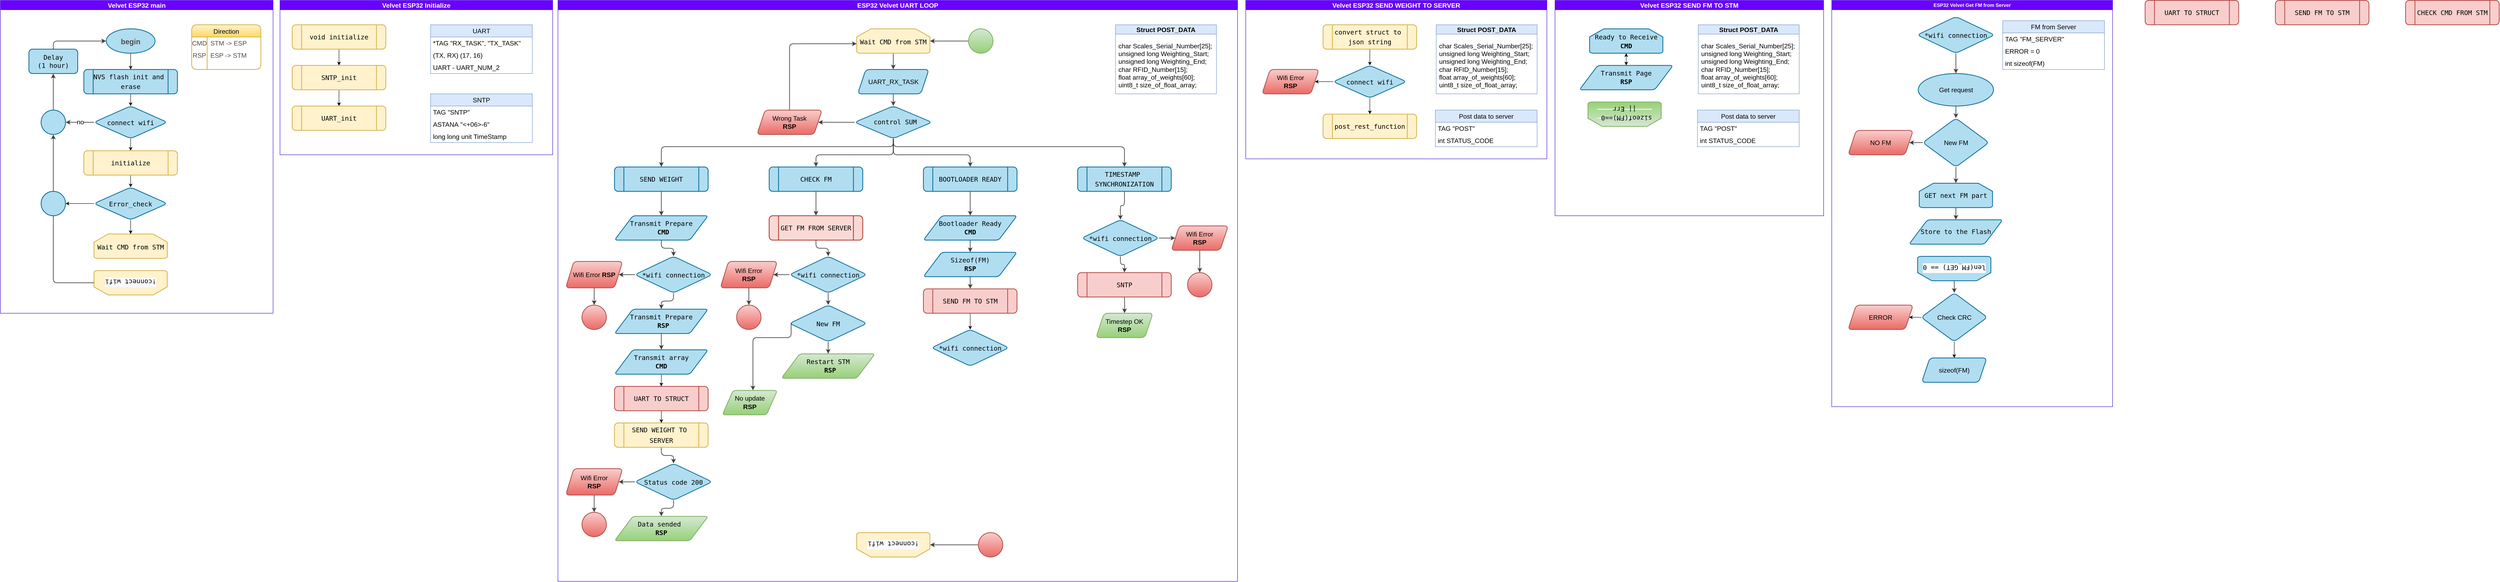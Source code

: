<mxfile version="20.8.16" type="device"><diagram name="Страница 1" id="LNygkOtM_Y5Lh0cytqgN"><mxGraphModel dx="3886" dy="2409" grid="1" gridSize="10" guides="1" tooltips="1" connect="1" arrows="1" fold="1" page="1" pageScale="1" pageWidth="827" pageHeight="1169" math="0" shadow="0"><root><mxCell id="0"/><mxCell id="1" parent="0"/><mxCell id="65KI6cnp7edCs-X5-Kef-10" value="&lt;font style=&quot;font-size: 16px;&quot;&gt;ESP32 Velvet UART LOOP&lt;/font&gt;" style="swimlane;whiteSpace=wrap;html=1;swimlaneLine=1;glass=0;fillColor=#6a00ff;strokeColor=#3700CC;rounded=0;shadow=0;swimlaneFillColor=default;fontColor=#ffffff;movable=1;resizable=1;rotatable=1;deletable=1;editable=1;connectable=1;" parent="1" vertex="1"><mxGeometry x="1510" y="40" width="1670" height="1430" as="geometry"/></mxCell><mxCell id="IRRDHzZL2yAvzQNWyIDO-10" value="" style="edgeStyle=orthogonalEdgeStyle;rounded=1;jumpStyle=none;jumpSize=11;orthogonalLoop=1;jettySize=auto;html=1;strokeWidth=2;fontSize=16;fontColor=#4D4D4D;opacity=60;" parent="65KI6cnp7edCs-X5-Kef-10" source="65KI6cnp7edCs-X5-Kef-19" target="IRRDHzZL2yAvzQNWyIDO-3" edge="1"><mxGeometry relative="1" as="geometry"/></mxCell><mxCell id="65KI6cnp7edCs-X5-Kef-19" value="&lt;pre style=&quot;border-color: var(--border-color); color: rgb(0, 0, 0); font-size: 20px;&quot;&gt;&lt;font style=&quot;border-color: var(--border-color); font-size: 16px;&quot;&gt;Wait CMD from STM&lt;/font&gt;&lt;/pre&gt;" style="strokeWidth=2;html=1;shape=mxgraph.flowchart.loop_limit;whiteSpace=wrap;rounded=1;shadow=0;glass=0;sketch=0;strokeColor=#d6b656;fontSize=16;fillColor=#fff2cc;" parent="65KI6cnp7edCs-X5-Kef-10" vertex="1"><mxGeometry x="734" y="70" width="180" height="60" as="geometry"/></mxCell><mxCell id="65KI6cnp7edCs-X5-Kef-21" value="&lt;pre style=&quot;border-color: var(--border-color); color: rgb(0, 0, 0); font-size: 20px; background-color: rgb(251, 251, 251);&quot;&gt;&lt;font style=&quot;border-color: var(--border-color); font-size: 16px;&quot;&gt;!connect wifi&lt;/font&gt;&lt;/pre&gt;" style="strokeWidth=2;html=1;shape=mxgraph.flowchart.loop_limit;whiteSpace=wrap;rounded=1;shadow=0;glass=0;sketch=0;strokeColor=#d6b656;fontSize=16;fillColor=#fff2cc;rotation=-180;" parent="65KI6cnp7edCs-X5-Kef-10" vertex="1"><mxGeometry x="734" y="1310" width="180" height="60" as="geometry"/></mxCell><mxCell id="IRRDHzZL2yAvzQNWyIDO-49" value="" style="edgeStyle=orthogonalEdgeStyle;rounded=1;jumpStyle=none;jumpSize=11;orthogonalLoop=1;jettySize=auto;html=1;strokeWidth=2;fontSize=16;fontColor=#4D4D4D;opacity=60;" parent="65KI6cnp7edCs-X5-Kef-10" source="65KI6cnp7edCs-X5-Kef-34" target="IRRDHzZL2yAvzQNWyIDO-45" edge="1"><mxGeometry relative="1" as="geometry"/></mxCell><mxCell id="65KI6cnp7edCs-X5-Kef-34" value="&lt;pre style=&quot;line-height: 30%;&quot;&gt;&lt;pre style=&quot;border-color: var(--border-color); line-height: 30%;&quot;&gt;Transmit Prepare&lt;/pre&gt;&lt;pre style=&quot;border-color: var(--border-color); line-height: 30%;&quot;&gt; &lt;b&gt;CMD&lt;/b&gt;&lt;/pre&gt;&lt;/pre&gt;" style="shape=parallelogram;html=1;strokeWidth=2;perimeter=parallelogramPerimeter;whiteSpace=wrap;rounded=1;arcSize=15;size=0.196;shadow=0;glass=0;sketch=0;strokeColor=#10739e;fontSize=16;fillColor=#b1ddf0;" parent="65KI6cnp7edCs-X5-Kef-10" vertex="1"><mxGeometry x="139" y="530" width="230" height="60" as="geometry"/></mxCell><mxCell id="IRRDHzZL2yAvzQNWyIDO-95" value="" style="edgeStyle=orthogonalEdgeStyle;rounded=1;jumpStyle=none;jumpSize=11;orthogonalLoop=1;jettySize=auto;html=1;strokeWidth=2;fontSize=16;fontColor=#4D4D4D;opacity=60;" parent="65KI6cnp7edCs-X5-Kef-10" source="IRRDHzZL2yAvzQNWyIDO-2" target="65KI6cnp7edCs-X5-Kef-34" edge="1"><mxGeometry relative="1" as="geometry"/></mxCell><mxCell id="IRRDHzZL2yAvzQNWyIDO-2" value="&lt;pre style=&quot;border-color: var(--border-color); color: rgb(0, 0, 0);&quot;&gt;SEND WEIGHT&lt;/pre&gt;" style="shape=process;whiteSpace=wrap;html=1;backgroundOutline=1;rounded=1;shadow=0;glass=0;sketch=0;strokeColor=#10739e;strokeWidth=2;fontSize=16;fillColor=#b1ddf0;" parent="65KI6cnp7edCs-X5-Kef-10" vertex="1"><mxGeometry x="139" y="410" width="230" height="60" as="geometry"/></mxCell><mxCell id="IRRDHzZL2yAvzQNWyIDO-11" value="" style="edgeStyle=orthogonalEdgeStyle;rounded=1;jumpStyle=none;jumpSize=11;orthogonalLoop=1;jettySize=auto;html=1;strokeWidth=2;fontSize=16;fontColor=#4D4D4D;opacity=60;" parent="65KI6cnp7edCs-X5-Kef-10" source="IRRDHzZL2yAvzQNWyIDO-3" target="IRRDHzZL2yAvzQNWyIDO-5" edge="1"><mxGeometry relative="1" as="geometry"/></mxCell><mxCell id="IRRDHzZL2yAvzQNWyIDO-3" value="UART_RX_TASK" style="shape=parallelogram;perimeter=parallelogramPerimeter;whiteSpace=wrap;html=1;fixedSize=1;rounded=1;shadow=0;glass=0;sketch=0;strokeColor=#10739e;strokeWidth=2;fontSize=16;fillColor=#b1ddf0;" parent="65KI6cnp7edCs-X5-Kef-10" vertex="1"><mxGeometry x="736.5" y="170" width="175" height="60" as="geometry"/></mxCell><mxCell id="IRRDHzZL2yAvzQNWyIDO-18" style="edgeStyle=orthogonalEdgeStyle;rounded=1;jumpStyle=none;jumpSize=11;orthogonalLoop=1;jettySize=auto;html=1;entryX=0.5;entryY=0;entryDx=0;entryDy=0;strokeWidth=2;fontSize=16;fontColor=#4D4D4D;opacity=60;" parent="65KI6cnp7edCs-X5-Kef-10" source="IRRDHzZL2yAvzQNWyIDO-5" target="IRRDHzZL2yAvzQNWyIDO-14" edge="1"><mxGeometry relative="1" as="geometry"><Array as="points"><mxPoint x="984" y="380"/><mxPoint x="1257" y="380"/></Array></mxGeometry></mxCell><mxCell id="IRRDHzZL2yAvzQNWyIDO-19" style="edgeStyle=orthogonalEdgeStyle;rounded=1;jumpStyle=none;jumpSize=11;orthogonalLoop=1;jettySize=auto;html=1;entryX=0.5;entryY=0;entryDx=0;entryDy=0;strokeWidth=2;fontSize=16;fontColor=#4D4D4D;opacity=60;" parent="65KI6cnp7edCs-X5-Kef-10" source="IRRDHzZL2yAvzQNWyIDO-5" target="IRRDHzZL2yAvzQNWyIDO-15" edge="1"><mxGeometry relative="1" as="geometry"><Array as="points"><mxPoint x="984" y="360"/><mxPoint x="1754" y="360"/></Array></mxGeometry></mxCell><mxCell id="IRRDHzZL2yAvzQNWyIDO-120" value="" style="edgeStyle=orthogonalEdgeStyle;rounded=1;jumpStyle=none;jumpSize=11;orthogonalLoop=1;jettySize=auto;html=1;strokeWidth=2;fontSize=16;fontColor=#4D4D4D;opacity=60;" parent="65KI6cnp7edCs-X5-Kef-10" source="IRRDHzZL2yAvzQNWyIDO-5" target="IRRDHzZL2yAvzQNWyIDO-6" edge="1"><mxGeometry relative="1" as="geometry"/></mxCell><mxCell id="IRRDHzZL2yAvzQNWyIDO-299" style="edgeStyle=orthogonalEdgeStyle;rounded=1;jumpStyle=none;jumpSize=11;orthogonalLoop=1;jettySize=auto;html=1;entryX=0.5;entryY=0;entryDx=0;entryDy=0;strokeWidth=2;fontSize=16;fontColor=#4D4D4D;opacity=60;" parent="65KI6cnp7edCs-X5-Kef-10" source="IRRDHzZL2yAvzQNWyIDO-5" target="IRRDHzZL2yAvzQNWyIDO-2" edge="1"><mxGeometry relative="1" as="geometry"><Array as="points"><mxPoint x="824" y="360"/><mxPoint x="254" y="360"/></Array></mxGeometry></mxCell><mxCell id="IRRDHzZL2yAvzQNWyIDO-381" style="edgeStyle=orthogonalEdgeStyle;rounded=1;jumpStyle=none;jumpSize=11;orthogonalLoop=1;jettySize=auto;html=1;entryX=0.5;entryY=0;entryDx=0;entryDy=0;strokeWidth=2;fontSize=16;fontColor=#4D4D4D;opacity=60;" parent="65KI6cnp7edCs-X5-Kef-10" source="IRRDHzZL2yAvzQNWyIDO-5" target="IRRDHzZL2yAvzQNWyIDO-13" edge="1"><mxGeometry relative="1" as="geometry"><Array as="points"><mxPoint x="824" y="380"/><mxPoint x="634" y="380"/></Array></mxGeometry></mxCell><mxCell id="IRRDHzZL2yAvzQNWyIDO-5" value="&lt;pre style=&quot;line-height: 90%; font-size: 16px;&quot;&gt; control SUM&lt;/pre&gt;" style="rhombus;whiteSpace=wrap;html=1;rounded=1;shadow=0;glass=0;strokeColor=#10739e;fontSize=20;fillColor=#b1ddf0;perimeterSpacing=0;strokeWidth=2;" parent="65KI6cnp7edCs-X5-Kef-10" vertex="1"><mxGeometry x="729" y="260" width="190" height="80" as="geometry"/></mxCell><mxCell id="IRRDHzZL2yAvzQNWyIDO-463" style="edgeStyle=orthogonalEdgeStyle;rounded=1;jumpStyle=none;jumpSize=11;orthogonalLoop=1;jettySize=auto;html=1;entryX=0.002;entryY=0.611;entryDx=0;entryDy=0;entryPerimeter=0;strokeWidth=2;fontSize=16;fontColor=#4D4D4D;opacity=60;" parent="65KI6cnp7edCs-X5-Kef-10" source="IRRDHzZL2yAvzQNWyIDO-6" target="65KI6cnp7edCs-X5-Kef-19" edge="1"><mxGeometry relative="1" as="geometry"><Array as="points"><mxPoint x="569" y="107"/></Array></mxGeometry></mxCell><mxCell id="IRRDHzZL2yAvzQNWyIDO-6" value="Wrong Task&lt;br&gt;&lt;b&gt;RSP&lt;/b&gt;" style="shape=parallelogram;perimeter=parallelogramPerimeter;whiteSpace=wrap;html=1;fixedSize=1;rounded=1;shadow=0;glass=0;sketch=0;strokeColor=#b85450;strokeWidth=2;fontSize=16;fillColor=#f8cecc;gradientColor=#ea6b66;" parent="65KI6cnp7edCs-X5-Kef-10" vertex="1"><mxGeometry x="489" y="270" width="160" height="60" as="geometry"/></mxCell><mxCell id="IRRDHzZL2yAvzQNWyIDO-116" value="" style="edgeStyle=orthogonalEdgeStyle;rounded=1;jumpStyle=none;jumpSize=11;orthogonalLoop=1;jettySize=auto;html=1;strokeWidth=2;fontSize=16;fontColor=#4D4D4D;opacity=60;" parent="65KI6cnp7edCs-X5-Kef-10" source="IRRDHzZL2yAvzQNWyIDO-13" target="IRRDHzZL2yAvzQNWyIDO-112" edge="1"><mxGeometry relative="1" as="geometry"/></mxCell><mxCell id="IRRDHzZL2yAvzQNWyIDO-13" value="&lt;pre style=&quot;border-color: var(--border-color); color: rgb(0, 0, 0);&quot;&gt;CHECK FM&lt;/pre&gt;" style="shape=process;whiteSpace=wrap;html=1;backgroundOutline=1;rounded=1;shadow=0;glass=0;sketch=0;strokeColor=#10739e;strokeWidth=2;fontSize=16;fillColor=#b1ddf0;" parent="65KI6cnp7edCs-X5-Kef-10" vertex="1"><mxGeometry x="519" y="410" width="230" height="60" as="geometry"/></mxCell><mxCell id="IRRDHzZL2yAvzQNWyIDO-291" value="" style="edgeStyle=orthogonalEdgeStyle;rounded=1;jumpStyle=none;jumpSize=11;orthogonalLoop=1;jettySize=auto;html=1;strokeWidth=2;fontSize=16;fontColor=#4D4D4D;opacity=60;" parent="65KI6cnp7edCs-X5-Kef-10" source="IRRDHzZL2yAvzQNWyIDO-14" target="IRRDHzZL2yAvzQNWyIDO-286" edge="1"><mxGeometry relative="1" as="geometry"/></mxCell><mxCell id="IRRDHzZL2yAvzQNWyIDO-14" value="&lt;pre style=&quot;border-color: var(--border-color); color: rgb(0, 0, 0);&quot;&gt;BOOTLOADER READY&lt;/pre&gt;" style="shape=process;whiteSpace=wrap;html=1;backgroundOutline=1;rounded=1;shadow=0;glass=0;sketch=0;strokeColor=#10739e;strokeWidth=2;fontSize=16;fillColor=#b1ddf0;" parent="65KI6cnp7edCs-X5-Kef-10" vertex="1"><mxGeometry x="898" y="410" width="230" height="60" as="geometry"/></mxCell><mxCell id="IRRDHzZL2yAvzQNWyIDO-26" value="" style="edgeStyle=orthogonalEdgeStyle;rounded=1;jumpStyle=none;jumpSize=11;orthogonalLoop=1;jettySize=auto;html=1;strokeWidth=2;fontSize=16;fontColor=#4D4D4D;opacity=60;" parent="65KI6cnp7edCs-X5-Kef-10" source="IRRDHzZL2yAvzQNWyIDO-15" target="IRRDHzZL2yAvzQNWyIDO-21" edge="1"><mxGeometry relative="1" as="geometry"/></mxCell><mxCell id="IRRDHzZL2yAvzQNWyIDO-15" value="&lt;pre style=&quot;border-color: var(--border-color); color: rgb(0, 0, 0); line-height: 50%;&quot;&gt;TIMESTAMP &lt;/pre&gt;&lt;pre style=&quot;border-color: var(--border-color); color: rgb(0, 0, 0); line-height: 50%;&quot;&gt;SYNCHRONIZATION&lt;/pre&gt;" style="shape=process;whiteSpace=wrap;html=1;backgroundOutline=1;rounded=1;shadow=0;glass=0;sketch=0;strokeColor=#10739e;strokeWidth=2;fontSize=16;fillColor=#b1ddf0;" parent="65KI6cnp7edCs-X5-Kef-10" vertex="1"><mxGeometry x="1277" y="410" width="230" height="60" as="geometry"/></mxCell><mxCell id="IRRDHzZL2yAvzQNWyIDO-29" value="" style="edgeStyle=orthogonalEdgeStyle;rounded=1;jumpStyle=none;jumpSize=11;orthogonalLoop=1;jettySize=auto;html=1;strokeWidth=2;fontSize=16;fontColor=#4D4D4D;opacity=60;" parent="65KI6cnp7edCs-X5-Kef-10" source="IRRDHzZL2yAvzQNWyIDO-21" target="IRRDHzZL2yAvzQNWyIDO-27" edge="1"><mxGeometry relative="1" as="geometry"/></mxCell><mxCell id="IRRDHzZL2yAvzQNWyIDO-30" value="" style="edgeStyle=orthogonalEdgeStyle;rounded=1;jumpStyle=none;jumpSize=11;orthogonalLoop=1;jettySize=auto;html=1;strokeWidth=2;fontSize=16;fontColor=#4D4D4D;opacity=60;" parent="65KI6cnp7edCs-X5-Kef-10" source="IRRDHzZL2yAvzQNWyIDO-21" edge="1"><mxGeometry relative="1" as="geometry"><mxPoint x="1392.0" y="670" as="targetPoint"/></mxGeometry></mxCell><mxCell id="IRRDHzZL2yAvzQNWyIDO-21" value="&lt;pre style=&quot;line-height: 30%;&quot;&gt;&lt;font style=&quot;font-size: 16px;&quot;&gt;*wifi connection&lt;/font&gt;&lt;/pre&gt;" style="rhombus;whiteSpace=wrap;html=1;rounded=1;shadow=0;glass=0;strokeColor=#10739e;fontSize=20;fillColor=#b1ddf0;perimeterSpacing=0;strokeWidth=2;" parent="65KI6cnp7edCs-X5-Kef-10" vertex="1"><mxGeometry x="1287" y="540" width="190" height="90" as="geometry"/></mxCell><mxCell id="IRRDHzZL2yAvzQNWyIDO-33" value="" style="edgeStyle=orthogonalEdgeStyle;rounded=1;jumpStyle=none;jumpSize=11;orthogonalLoop=1;jettySize=auto;html=1;strokeWidth=2;fontSize=16;fontColor=#4D4D4D;opacity=60;" parent="65KI6cnp7edCs-X5-Kef-10" target="IRRDHzZL2yAvzQNWyIDO-32" edge="1"><mxGeometry relative="1" as="geometry"><mxPoint x="1392" y="730" as="sourcePoint"/></mxGeometry></mxCell><mxCell id="IRRDHzZL2yAvzQNWyIDO-23" value="" style="verticalLabelPosition=bottom;verticalAlign=top;html=1;shape=mxgraph.flowchart.on-page_reference;rounded=1;shadow=0;glass=0;sketch=0;strokeColor=#b85450;strokeWidth=2;fontSize=16;fillColor=#f8cecc;gradientColor=#ea6b66;" parent="65KI6cnp7edCs-X5-Kef-10" vertex="1"><mxGeometry x="1547" y="670" width="60" height="60" as="geometry"/></mxCell><mxCell id="IRRDHzZL2yAvzQNWyIDO-28" value="" style="edgeStyle=orthogonalEdgeStyle;rounded=1;jumpStyle=none;jumpSize=11;orthogonalLoop=1;jettySize=auto;html=1;strokeWidth=2;fontSize=16;fontColor=#4D4D4D;opacity=60;" parent="65KI6cnp7edCs-X5-Kef-10" source="IRRDHzZL2yAvzQNWyIDO-27" target="IRRDHzZL2yAvzQNWyIDO-23" edge="1"><mxGeometry relative="1" as="geometry"/></mxCell><mxCell id="IRRDHzZL2yAvzQNWyIDO-27" value="Wifi Error &lt;br&gt;&lt;b&gt;RSP&lt;/b&gt;" style="shape=parallelogram;perimeter=parallelogramPerimeter;whiteSpace=wrap;html=1;fixedSize=1;rounded=1;shadow=0;glass=0;sketch=0;strokeColor=#b85450;strokeWidth=2;fontSize=16;fillColor=#f8cecc;gradientColor=#ea6b66;" parent="65KI6cnp7edCs-X5-Kef-10" vertex="1"><mxGeometry x="1507" y="555" width="140" height="60" as="geometry"/></mxCell><mxCell id="IRRDHzZL2yAvzQNWyIDO-32" value="Timestep OK&lt;br&gt;&lt;b&gt;RSP&lt;/b&gt;" style="shape=parallelogram;perimeter=parallelogramPerimeter;whiteSpace=wrap;html=1;fixedSize=1;rounded=1;shadow=0;glass=0;sketch=0;strokeColor=#82b366;strokeWidth=2;fontSize=16;fillColor=#d5e8d4;gradientColor=#97d077;" parent="65KI6cnp7edCs-X5-Kef-10" vertex="1"><mxGeometry x="1322" y="770" width="140" height="60" as="geometry"/></mxCell><mxCell id="IRRDHzZL2yAvzQNWyIDO-38" value="" style="edgeStyle=orthogonalEdgeStyle;rounded=1;jumpStyle=none;jumpSize=11;orthogonalLoop=1;jettySize=auto;html=1;strokeWidth=2;fontSize=16;fontColor=#4D4D4D;opacity=60;" parent="65KI6cnp7edCs-X5-Kef-10" source="IRRDHzZL2yAvzQNWyIDO-37" target="65KI6cnp7edCs-X5-Kef-19" edge="1"><mxGeometry relative="1" as="geometry"/></mxCell><mxCell id="IRRDHzZL2yAvzQNWyIDO-37" value="" style="verticalLabelPosition=bottom;verticalAlign=top;html=1;shape=mxgraph.flowchart.on-page_reference;rounded=1;shadow=0;glass=0;sketch=0;strokeColor=#82b366;strokeWidth=2;fontSize=16;fillColor=#d5e8d4;gradientColor=#97d077;" parent="65KI6cnp7edCs-X5-Kef-10" vertex="1"><mxGeometry x="1009" y="70" width="60" height="60" as="geometry"/></mxCell><mxCell id="IRRDHzZL2yAvzQNWyIDO-40" value="" style="edgeStyle=orthogonalEdgeStyle;rounded=1;jumpStyle=none;jumpSize=11;orthogonalLoop=1;jettySize=auto;html=1;strokeWidth=2;fontSize=16;fontColor=#4D4D4D;opacity=60;" parent="65KI6cnp7edCs-X5-Kef-10" source="IRRDHzZL2yAvzQNWyIDO-39" target="65KI6cnp7edCs-X5-Kef-21" edge="1"><mxGeometry relative="1" as="geometry"/></mxCell><mxCell id="IRRDHzZL2yAvzQNWyIDO-39" value="" style="verticalLabelPosition=bottom;verticalAlign=top;html=1;shape=mxgraph.flowchart.on-page_reference;rounded=1;shadow=0;glass=0;sketch=0;strokeColor=#b85450;strokeWidth=2;fontSize=16;fillColor=#f8cecc;gradientColor=#ea6b66;" parent="65KI6cnp7edCs-X5-Kef-10" vertex="1"><mxGeometry x="1033" y="1310" width="60" height="60" as="geometry"/></mxCell><mxCell id="IRRDHzZL2yAvzQNWyIDO-97" value="" style="edgeStyle=orthogonalEdgeStyle;rounded=1;jumpStyle=none;jumpSize=11;orthogonalLoop=1;jettySize=auto;html=1;strokeWidth=2;fontSize=16;fontColor=#4D4D4D;opacity=60;" parent="65KI6cnp7edCs-X5-Kef-10" source="IRRDHzZL2yAvzQNWyIDO-45" target="IRRDHzZL2yAvzQNWyIDO-96" edge="1"><mxGeometry relative="1" as="geometry"/></mxCell><mxCell id="IRRDHzZL2yAvzQNWyIDO-45" value="&lt;pre style=&quot;line-height: 30%;&quot;&gt;&lt;font style=&quot;font-size: 16px;&quot;&gt;*wifi connection&lt;/font&gt;&lt;/pre&gt;" style="rhombus;whiteSpace=wrap;html=1;rounded=1;shadow=0;glass=0;strokeColor=#10739e;fontSize=20;fillColor=#b1ddf0;perimeterSpacing=0;strokeWidth=2;" parent="65KI6cnp7edCs-X5-Kef-10" vertex="1"><mxGeometry x="189" y="630" width="190" height="90" as="geometry"/></mxCell><mxCell id="IRRDHzZL2yAvzQNWyIDO-46" value="" style="verticalLabelPosition=bottom;verticalAlign=top;html=1;shape=mxgraph.flowchart.on-page_reference;rounded=1;shadow=0;glass=0;sketch=0;strokeColor=#b85450;strokeWidth=2;fontSize=16;fillColor=#f8cecc;gradientColor=#ea6b66;" parent="65KI6cnp7edCs-X5-Kef-10" vertex="1"><mxGeometry x="59" y="750" width="60" height="60" as="geometry"/></mxCell><mxCell id="IRRDHzZL2yAvzQNWyIDO-47" value="" style="edgeStyle=orthogonalEdgeStyle;rounded=1;jumpStyle=none;jumpSize=11;orthogonalLoop=1;jettySize=auto;html=1;strokeWidth=2;fontSize=16;fontColor=#4D4D4D;opacity=60;" parent="65KI6cnp7edCs-X5-Kef-10" source="IRRDHzZL2yAvzQNWyIDO-48" target="IRRDHzZL2yAvzQNWyIDO-46" edge="1"><mxGeometry relative="1" as="geometry"/></mxCell><mxCell id="IRRDHzZL2yAvzQNWyIDO-48" value="Wifi Error &lt;b&gt;RSP&lt;/b&gt;" style="shape=parallelogram;perimeter=parallelogramPerimeter;whiteSpace=wrap;html=1;fixedSize=1;rounded=1;shadow=0;glass=0;sketch=0;strokeColor=#b85450;strokeWidth=2;fontSize=16;fillColor=#f8cecc;gradientColor=#ea6b66;" parent="65KI6cnp7edCs-X5-Kef-10" vertex="1"><mxGeometry x="19" y="642.5" width="140" height="65" as="geometry"/></mxCell><mxCell id="IRRDHzZL2yAvzQNWyIDO-44" value="" style="edgeStyle=orthogonalEdgeStyle;rounded=1;jumpStyle=none;jumpSize=11;orthogonalLoop=1;jettySize=auto;html=1;strokeWidth=2;fontSize=16;fontColor=#4D4D4D;opacity=60;" parent="65KI6cnp7edCs-X5-Kef-10" source="IRRDHzZL2yAvzQNWyIDO-45" target="IRRDHzZL2yAvzQNWyIDO-48" edge="1"><mxGeometry relative="1" as="geometry"/></mxCell><mxCell id="IRRDHzZL2yAvzQNWyIDO-99" value="" style="edgeStyle=orthogonalEdgeStyle;rounded=1;jumpStyle=none;jumpSize=11;orthogonalLoop=1;jettySize=auto;html=1;strokeWidth=2;fontSize=16;fontColor=#4D4D4D;opacity=60;" parent="65KI6cnp7edCs-X5-Kef-10" source="IRRDHzZL2yAvzQNWyIDO-96" target="IRRDHzZL2yAvzQNWyIDO-98" edge="1"><mxGeometry relative="1" as="geometry"/></mxCell><mxCell id="IRRDHzZL2yAvzQNWyIDO-96" value="&lt;pre style=&quot;line-height: 30%;&quot;&gt;&lt;pre style=&quot;border-color: var(--border-color); line-height: 30%;&quot;&gt;Transmit Prepare&lt;/pre&gt;&lt;pre style=&quot;border-color: var(--border-color); line-height: 30%;&quot;&gt; &lt;b&gt;RSP&lt;/b&gt;&lt;/pre&gt;&lt;/pre&gt;" style="shape=parallelogram;html=1;strokeWidth=2;perimeter=parallelogramPerimeter;whiteSpace=wrap;rounded=1;arcSize=15;size=0.196;shadow=0;glass=0;sketch=0;strokeColor=#10739e;fontSize=16;fillColor=#b1ddf0;" parent="65KI6cnp7edCs-X5-Kef-10" vertex="1"><mxGeometry x="139" y="760" width="230" height="60" as="geometry"/></mxCell><mxCell id="JZXdK6Adrs73JrfkpnJV-178" value="" style="edgeStyle=orthogonalEdgeStyle;rounded=0;orthogonalLoop=1;jettySize=auto;html=1;fontSize=16;" parent="65KI6cnp7edCs-X5-Kef-10" source="IRRDHzZL2yAvzQNWyIDO-98" target="JZXdK6Adrs73JrfkpnJV-177" edge="1"><mxGeometry relative="1" as="geometry"/></mxCell><mxCell id="IRRDHzZL2yAvzQNWyIDO-98" value="&lt;pre style=&quot;line-height: 30%;&quot;&gt;&lt;pre style=&quot;border-color: var(--border-color); line-height: 30%;&quot;&gt;Transmit array&lt;/pre&gt;&lt;pre style=&quot;border-color: var(--border-color); line-height: 30%;&quot;&gt;&lt;b&gt;CMD&lt;/b&gt;&lt;/pre&gt;&lt;/pre&gt;" style="shape=parallelogram;html=1;strokeWidth=2;perimeter=parallelogramPerimeter;whiteSpace=wrap;rounded=1;arcSize=15;size=0.196;shadow=0;glass=0;sketch=0;strokeColor=#10739e;fontSize=16;fillColor=#b1ddf0;" parent="65KI6cnp7edCs-X5-Kef-10" vertex="1"><mxGeometry x="139" y="860" width="230" height="60" as="geometry"/></mxCell><mxCell id="IRRDHzZL2yAvzQNWyIDO-106" value="" style="edgeStyle=orthogonalEdgeStyle;rounded=1;jumpStyle=none;jumpSize=11;orthogonalLoop=1;jettySize=auto;html=1;strokeWidth=2;fontSize=16;fontColor=#4D4D4D;opacity=60;" parent="65KI6cnp7edCs-X5-Kef-10" source="IRRDHzZL2yAvzQNWyIDO-100" target="IRRDHzZL2yAvzQNWyIDO-103" edge="1"><mxGeometry relative="1" as="geometry"/></mxCell><mxCell id="IRRDHzZL2yAvzQNWyIDO-100" value="&lt;pre style=&quot;border-color: var(--border-color); color: rgb(0, 0, 0); line-height: 60%;&quot;&gt;SEND WEIGHT TO &lt;/pre&gt;&lt;pre style=&quot;border-color: var(--border-color); color: rgb(0, 0, 0); line-height: 60%;&quot;&gt;SERVER&lt;/pre&gt;" style="shape=process;whiteSpace=wrap;html=1;backgroundOutline=1;rounded=1;shadow=0;glass=0;sketch=0;strokeColor=#d6b656;strokeWidth=2;fontSize=16;fillColor=#fff2cc;" parent="65KI6cnp7edCs-X5-Kef-10" vertex="1"><mxGeometry x="139" y="1040" width="230" height="60" as="geometry"/></mxCell><mxCell id="IRRDHzZL2yAvzQNWyIDO-108" value="" style="edgeStyle=orthogonalEdgeStyle;rounded=1;jumpStyle=none;jumpSize=11;orthogonalLoop=1;jettySize=auto;html=1;strokeWidth=2;fontSize=16;fontColor=#4D4D4D;opacity=60;" parent="65KI6cnp7edCs-X5-Kef-10" source="IRRDHzZL2yAvzQNWyIDO-103" target="IRRDHzZL2yAvzQNWyIDO-105" edge="1"><mxGeometry relative="1" as="geometry"/></mxCell><mxCell id="IRRDHzZL2yAvzQNWyIDO-110" value="" style="edgeStyle=orthogonalEdgeStyle;rounded=1;jumpStyle=none;jumpSize=11;orthogonalLoop=1;jettySize=auto;html=1;strokeWidth=2;fontSize=16;fontColor=#4D4D4D;opacity=60;" parent="65KI6cnp7edCs-X5-Kef-10" source="IRRDHzZL2yAvzQNWyIDO-103" target="IRRDHzZL2yAvzQNWyIDO-109" edge="1"><mxGeometry relative="1" as="geometry"/></mxCell><mxCell id="IRRDHzZL2yAvzQNWyIDO-103" value="&lt;pre style=&quot;line-height: 30%;&quot;&gt;&lt;font style=&quot;font-size: 16px;&quot;&gt;Status code 200&lt;/font&gt;&lt;/pre&gt;" style="rhombus;whiteSpace=wrap;html=1;rounded=1;shadow=0;glass=0;strokeColor=#10739e;fontSize=20;fillColor=#b1ddf0;perimeterSpacing=0;strokeWidth=2;" parent="65KI6cnp7edCs-X5-Kef-10" vertex="1"><mxGeometry x="189" y="1140" width="190" height="90" as="geometry"/></mxCell><mxCell id="IRRDHzZL2yAvzQNWyIDO-104" value="" style="verticalLabelPosition=bottom;verticalAlign=top;html=1;shape=mxgraph.flowchart.on-page_reference;rounded=1;shadow=0;glass=0;sketch=0;strokeColor=#b85450;strokeWidth=2;fontSize=16;fillColor=#f8cecc;gradientColor=#ea6b66;" parent="65KI6cnp7edCs-X5-Kef-10" vertex="1"><mxGeometry x="59" y="1260" width="60" height="60" as="geometry"/></mxCell><mxCell id="IRRDHzZL2yAvzQNWyIDO-107" value="" style="edgeStyle=orthogonalEdgeStyle;rounded=1;jumpStyle=none;jumpSize=11;orthogonalLoop=1;jettySize=auto;html=1;strokeWidth=2;fontSize=16;fontColor=#4D4D4D;opacity=60;" parent="65KI6cnp7edCs-X5-Kef-10" source="IRRDHzZL2yAvzQNWyIDO-105" target="IRRDHzZL2yAvzQNWyIDO-104" edge="1"><mxGeometry relative="1" as="geometry"/></mxCell><mxCell id="IRRDHzZL2yAvzQNWyIDO-105" value="Wifi Error &lt;br&gt;&lt;b&gt;RSP&lt;/b&gt;" style="shape=parallelogram;perimeter=parallelogramPerimeter;whiteSpace=wrap;html=1;fixedSize=1;rounded=1;shadow=0;glass=0;sketch=0;strokeColor=#b85450;strokeWidth=2;fontSize=16;fillColor=#f8cecc;gradientColor=#ea6b66;" parent="65KI6cnp7edCs-X5-Kef-10" vertex="1"><mxGeometry x="19" y="1152.5" width="140" height="65" as="geometry"/></mxCell><mxCell id="IRRDHzZL2yAvzQNWyIDO-109" value="&lt;pre style=&quot;line-height: 30%;&quot;&gt;&lt;pre style=&quot;border-color: var(--border-color); line-height: 30%;&quot;&gt;Data sended &lt;/pre&gt;&lt;pre style=&quot;border-color: var(--border-color); line-height: 30%;&quot;&gt;&lt;b&gt;RSP&lt;/b&gt;&lt;/pre&gt;&lt;/pre&gt;" style="shape=parallelogram;html=1;strokeWidth=2;perimeter=parallelogramPerimeter;whiteSpace=wrap;rounded=1;arcSize=15;size=0.196;shadow=0;glass=0;sketch=0;strokeColor=#82b366;fontSize=16;fillColor=#d5e8d4;gradientColor=#97d077;" parent="65KI6cnp7edCs-X5-Kef-10" vertex="1"><mxGeometry x="139" y="1270" width="230" height="60" as="geometry"/></mxCell><mxCell id="IRRDHzZL2yAvzQNWyIDO-119" value="" style="edgeStyle=orthogonalEdgeStyle;rounded=1;jumpStyle=none;jumpSize=11;orthogonalLoop=1;jettySize=auto;html=1;strokeWidth=2;fontSize=16;fontColor=#4D4D4D;opacity=60;" parent="65KI6cnp7edCs-X5-Kef-10" source="IRRDHzZL2yAvzQNWyIDO-112" target="IRRDHzZL2yAvzQNWyIDO-113" edge="1"><mxGeometry relative="1" as="geometry"/></mxCell><mxCell id="IRRDHzZL2yAvzQNWyIDO-112" value="&lt;pre style=&quot;border-color: var(--border-color); color: rgb(0, 0, 0); line-height: 60%;&quot;&gt;GET FM FROM SERVER&lt;/pre&gt;" style="shape=process;whiteSpace=wrap;html=1;backgroundOutline=1;rounded=1;shadow=0;glass=0;sketch=0;strokeColor=#ae4132;strokeWidth=2;fontSize=16;fillColor=#fad9d5;" parent="65KI6cnp7edCs-X5-Kef-10" vertex="1"><mxGeometry x="519" y="530" width="230" height="60" as="geometry"/></mxCell><mxCell id="IRRDHzZL2yAvzQNWyIDO-117" value="" style="edgeStyle=orthogonalEdgeStyle;rounded=1;jumpStyle=none;jumpSize=11;orthogonalLoop=1;jettySize=auto;html=1;strokeWidth=2;fontSize=16;fontColor=#4D4D4D;opacity=60;" parent="65KI6cnp7edCs-X5-Kef-10" source="IRRDHzZL2yAvzQNWyIDO-113" target="IRRDHzZL2yAvzQNWyIDO-115" edge="1"><mxGeometry relative="1" as="geometry"/></mxCell><mxCell id="IRRDHzZL2yAvzQNWyIDO-125" value="" style="edgeStyle=orthogonalEdgeStyle;rounded=1;jumpStyle=none;jumpSize=11;orthogonalLoop=1;jettySize=auto;html=1;strokeWidth=2;fontSize=16;fontColor=#4D4D4D;opacity=60;" parent="65KI6cnp7edCs-X5-Kef-10" source="IRRDHzZL2yAvzQNWyIDO-113" target="IRRDHzZL2yAvzQNWyIDO-121" edge="1"><mxGeometry relative="1" as="geometry"/></mxCell><mxCell id="IRRDHzZL2yAvzQNWyIDO-113" value="&lt;pre style=&quot;line-height: 30%;&quot;&gt;&lt;font style=&quot;font-size: 16px;&quot;&gt;*wifi connection&lt;/font&gt;&lt;/pre&gt;" style="rhombus;whiteSpace=wrap;html=1;rounded=1;shadow=0;glass=0;strokeColor=#10739e;fontSize=20;fillColor=#b1ddf0;perimeterSpacing=0;strokeWidth=2;" parent="65KI6cnp7edCs-X5-Kef-10" vertex="1"><mxGeometry x="569" y="630" width="190" height="90" as="geometry"/></mxCell><mxCell id="IRRDHzZL2yAvzQNWyIDO-114" value="" style="verticalLabelPosition=bottom;verticalAlign=top;html=1;shape=mxgraph.flowchart.on-page_reference;rounded=1;shadow=0;glass=0;sketch=0;strokeColor=#b85450;strokeWidth=2;fontSize=16;fillColor=#f8cecc;gradientColor=#ea6b66;" parent="65KI6cnp7edCs-X5-Kef-10" vertex="1"><mxGeometry x="439" y="750" width="60" height="60" as="geometry"/></mxCell><mxCell id="IRRDHzZL2yAvzQNWyIDO-118" value="" style="edgeStyle=orthogonalEdgeStyle;rounded=1;jumpStyle=none;jumpSize=11;orthogonalLoop=1;jettySize=auto;html=1;strokeWidth=2;fontSize=16;fontColor=#4D4D4D;opacity=60;" parent="65KI6cnp7edCs-X5-Kef-10" source="IRRDHzZL2yAvzQNWyIDO-115" target="IRRDHzZL2yAvzQNWyIDO-114" edge="1"><mxGeometry relative="1" as="geometry"/></mxCell><mxCell id="IRRDHzZL2yAvzQNWyIDO-115" value="Wifi Error &lt;br&gt;&lt;b&gt;RSP&lt;/b&gt;" style="shape=parallelogram;perimeter=parallelogramPerimeter;whiteSpace=wrap;html=1;fixedSize=1;rounded=1;shadow=0;glass=0;sketch=0;strokeColor=#b85450;strokeWidth=2;fontSize=16;fillColor=#f8cecc;gradientColor=#ea6b66;" parent="65KI6cnp7edCs-X5-Kef-10" vertex="1"><mxGeometry x="399" y="642.5" width="140" height="65" as="geometry"/></mxCell><mxCell id="IRRDHzZL2yAvzQNWyIDO-199" value="" style="edgeStyle=orthogonalEdgeStyle;rounded=1;jumpStyle=none;jumpSize=11;orthogonalLoop=1;jettySize=auto;html=1;strokeWidth=2;fontSize=16;fontColor=#4D4D4D;opacity=60;" parent="65KI6cnp7edCs-X5-Kef-10" source="IRRDHzZL2yAvzQNWyIDO-121" target="IRRDHzZL2yAvzQNWyIDO-198" edge="1"><mxGeometry relative="1" as="geometry"/></mxCell><mxCell id="IRRDHzZL2yAvzQNWyIDO-121" value="&lt;pre style=&quot;line-height: 30%;&quot;&gt;&lt;span style=&quot;font-size: 16px;&quot;&gt;New FM&lt;/span&gt;&lt;/pre&gt;" style="rhombus;whiteSpace=wrap;html=1;rounded=1;shadow=0;glass=0;strokeColor=#10739e;fontSize=20;fillColor=#b1ddf0;perimeterSpacing=0;strokeWidth=2;" parent="65KI6cnp7edCs-X5-Kef-10" vertex="1"><mxGeometry x="569" y="750" width="190" height="90" as="geometry"/></mxCell><mxCell id="IRRDHzZL2yAvzQNWyIDO-126" value="&lt;pre style=&quot;line-height: 30%;&quot;&gt;&lt;pre style=&quot;border-color: var(--border-color); line-height: 30%;&quot;&gt;&lt;font face=&quot;Helvetica&quot;&gt;&lt;span style=&quot;white-space: normal;&quot;&gt;No update&lt;/span&gt;&lt;/font&gt;&lt;/pre&gt;&lt;pre style=&quot;border-color: var(--border-color); line-height: 30%;&quot;&gt;&lt;b style=&quot;background-color: initial; font-family: Helvetica; white-space: normal;&quot;&gt;RSP&lt;/b&gt;&lt;br&gt;&lt;/pre&gt;&lt;/pre&gt;" style="shape=parallelogram;html=1;strokeWidth=2;perimeter=parallelogramPerimeter;whiteSpace=wrap;rounded=1;arcSize=15;size=0.196;shadow=0;glass=0;sketch=0;strokeColor=#82b366;fontSize=16;fillColor=#d5e8d4;gradientColor=#97d077;" parent="65KI6cnp7edCs-X5-Kef-10" vertex="1"><mxGeometry x="404" y="960" width="135" height="60" as="geometry"/></mxCell><mxCell id="IRRDHzZL2yAvzQNWyIDO-198" value="&lt;pre style=&quot;line-height: 30%;&quot;&gt;&lt;pre style=&quot;border-color: var(--border-color); line-height: 30%;&quot;&gt;Restart STM&lt;/pre&gt;&lt;pre style=&quot;border-color: var(--border-color); line-height: 30%;&quot;&gt; &lt;b&gt;RSP&lt;/b&gt;&lt;/pre&gt;&lt;/pre&gt;" style="shape=parallelogram;html=1;strokeWidth=2;perimeter=parallelogramPerimeter;whiteSpace=wrap;rounded=1;arcSize=15;size=0.196;shadow=0;glass=0;sketch=0;strokeColor=#82b366;fontSize=16;fillColor=#d5e8d4;gradientColor=#97d077;" parent="65KI6cnp7edCs-X5-Kef-10" vertex="1"><mxGeometry x="549" y="870" width="230" height="60" as="geometry"/></mxCell><mxCell id="IRRDHzZL2yAvzQNWyIDO-203" value="" style="edgeStyle=orthogonalEdgeStyle;rounded=1;jumpStyle=none;jumpSize=11;orthogonalLoop=1;jettySize=auto;html=1;strokeWidth=2;fontSize=16;fontColor=#4D4D4D;opacity=60;" parent="65KI6cnp7edCs-X5-Kef-10" edge="1"><mxGeometry relative="1" as="geometry"><mxPoint x="785" y="980" as="sourcePoint"/></mxGeometry></mxCell><mxCell id="IRRDHzZL2yAvzQNWyIDO-206" value="" style="edgeStyle=orthogonalEdgeStyle;rounded=1;jumpStyle=none;jumpSize=11;orthogonalLoop=1;jettySize=auto;html=1;strokeWidth=2;fontSize=16;fontColor=#4D4D4D;opacity=60;" parent="65KI6cnp7edCs-X5-Kef-10" edge="1"><mxGeometry relative="1" as="geometry"><mxPoint x="785" y="1070" as="sourcePoint"/></mxGeometry></mxCell><mxCell id="IRRDHzZL2yAvzQNWyIDO-208" value="" style="edgeStyle=orthogonalEdgeStyle;rounded=1;jumpStyle=none;jumpSize=11;orthogonalLoop=1;jettySize=auto;html=1;strokeWidth=2;fontSize=16;fontColor=#4D4D4D;opacity=60;" parent="65KI6cnp7edCs-X5-Kef-10" edge="1"><mxGeometry relative="1" as="geometry"><mxPoint x="785" y="1160" as="sourcePoint"/></mxGeometry></mxCell><mxCell id="IRRDHzZL2yAvzQNWyIDO-292" value="" style="edgeStyle=orthogonalEdgeStyle;rounded=1;jumpStyle=none;jumpSize=11;orthogonalLoop=1;jettySize=auto;html=1;strokeWidth=2;fontSize=16;fontColor=#4D4D4D;opacity=60;" parent="65KI6cnp7edCs-X5-Kef-10" source="IRRDHzZL2yAvzQNWyIDO-286" target="IRRDHzZL2yAvzQNWyIDO-287" edge="1"><mxGeometry relative="1" as="geometry"/></mxCell><mxCell id="IRRDHzZL2yAvzQNWyIDO-286" value="&lt;pre style=&quot;line-height: 30%;&quot;&gt;&lt;pre style=&quot;border-color: var(--border-color); line-height: 30%;&quot;&gt;Bootloader Ready&lt;/pre&gt;&lt;pre style=&quot;border-color: var(--border-color); line-height: 30%;&quot;&gt;&lt;b&gt;CMD&lt;/b&gt;&lt;/pre&gt;&lt;/pre&gt;" style="shape=parallelogram;html=1;strokeWidth=2;perimeter=parallelogramPerimeter;whiteSpace=wrap;rounded=1;arcSize=15;size=0.196;shadow=0;glass=0;sketch=0;strokeColor=#10739e;fontSize=16;fillColor=#b1ddf0;" parent="65KI6cnp7edCs-X5-Kef-10" vertex="1"><mxGeometry x="898" y="530" width="230" height="60" as="geometry"/></mxCell><mxCell id="IRRDHzZL2yAvzQNWyIDO-293" value="" style="edgeStyle=orthogonalEdgeStyle;rounded=1;jumpStyle=none;jumpSize=11;orthogonalLoop=1;jettySize=auto;html=1;strokeWidth=2;fontSize=16;fontColor=#4D4D4D;opacity=60;" parent="65KI6cnp7edCs-X5-Kef-10" source="IRRDHzZL2yAvzQNWyIDO-287" edge="1"><mxGeometry relative="1" as="geometry"><mxPoint x="1013.053" y="710" as="targetPoint"/></mxGeometry></mxCell><mxCell id="IRRDHzZL2yAvzQNWyIDO-287" value="&lt;pre style=&quot;line-height: 30%;&quot;&gt;&lt;pre style=&quot;border-color: var(--border-color); line-height: 30%;&quot;&gt;Sizeof(FM)&lt;/pre&gt;&lt;pre style=&quot;border-color: var(--border-color); line-height: 30%;&quot;&gt;&lt;b&gt;RSP&lt;/b&gt;&lt;/pre&gt;&lt;/pre&gt;" style="shape=parallelogram;html=1;strokeWidth=2;perimeter=parallelogramPerimeter;whiteSpace=wrap;rounded=1;arcSize=15;size=0.196;shadow=0;glass=0;sketch=0;strokeColor=#10739e;fontSize=16;fillColor=#b1ddf0;" parent="65KI6cnp7edCs-X5-Kef-10" vertex="1"><mxGeometry x="898" y="620" width="230" height="60" as="geometry"/></mxCell><mxCell id="IRRDHzZL2yAvzQNWyIDO-294" value="" style="edgeStyle=orthogonalEdgeStyle;rounded=1;jumpStyle=none;jumpSize=11;orthogonalLoop=1;jettySize=auto;html=1;strokeWidth=2;fontSize=16;fontColor=#4D4D4D;opacity=60;" parent="65KI6cnp7edCs-X5-Kef-10" edge="1"><mxGeometry relative="1" as="geometry"><mxPoint x="1013.053" y="770" as="sourcePoint"/></mxGeometry></mxCell><mxCell id="IRRDHzZL2yAvzQNWyIDO-295" style="edgeStyle=orthogonalEdgeStyle;rounded=1;jumpStyle=none;jumpSize=11;orthogonalLoop=1;jettySize=auto;html=1;entryX=0.5;entryY=1;entryDx=0;entryDy=0;entryPerimeter=0;strokeWidth=2;fontSize=16;fontColor=#4D4D4D;opacity=60;" parent="65KI6cnp7edCs-X5-Kef-10" edge="1"><mxGeometry relative="1" as="geometry"><mxPoint x="1013" y="770" as="targetPoint"/></mxGeometry></mxCell><mxCell id="IRRDHzZL2yAvzQNWyIDO-197" style="edgeStyle=orthogonalEdgeStyle;rounded=1;jumpStyle=none;jumpSize=11;orthogonalLoop=1;jettySize=auto;html=1;strokeWidth=2;fontSize=16;fontColor=#4D4D4D;opacity=60;exitX=0.021;exitY=0.497;exitDx=0;exitDy=0;exitPerimeter=0;entryX=0.556;entryY=0;entryDx=0;entryDy=0;entryPerimeter=0;" parent="65KI6cnp7edCs-X5-Kef-10" source="IRRDHzZL2yAvzQNWyIDO-121" target="IRRDHzZL2yAvzQNWyIDO-126" edge="1"><mxGeometry relative="1" as="geometry"><mxPoint x="599" y="850" as="targetPoint"/><Array as="points"><mxPoint x="573" y="830"/><mxPoint x="479" y="830"/></Array></mxGeometry></mxCell><mxCell id="JZXdK6Adrs73JrfkpnJV-120" value="&lt;pre style=&quot;border-color: var(--border-color); color: rgb(0, 0, 0);&quot;&gt;SNTP&lt;/pre&gt;" style="shape=process;whiteSpace=wrap;html=1;backgroundOutline=1;rounded=1;shadow=0;glass=0;sketch=0;strokeColor=#b85450;strokeWidth=2;fontSize=16;fillColor=#f8cecc;" parent="65KI6cnp7edCs-X5-Kef-10" vertex="1"><mxGeometry x="1277" y="670" width="230" height="60" as="geometry"/></mxCell><mxCell id="JZXdK6Adrs73JrfkpnJV-166" value="Struct POST_DATA" style="swimlane;whiteSpace=wrap;html=1;fontSize=16;fillColor=#dae8fc;strokeColor=#6c8ebf;" parent="65KI6cnp7edCs-X5-Kef-10" vertex="1"><mxGeometry x="1370" y="60" width="248" height="170" as="geometry"/></mxCell><mxCell id="JZXdK6Adrs73JrfkpnJV-167" value="&lt;div&gt;&lt;span style=&quot;text-align: left; background-color: initial;&quot;&gt;&amp;nbsp; &amp;nbsp; char Scales_Serial_Number[25];&lt;/span&gt;&lt;br&gt;&lt;/div&gt;&lt;div style=&quot;text-align: left;&quot;&gt;&amp;nbsp; &amp;nbsp; unsigned long Weighting_Start;&lt;/div&gt;&lt;div style=&quot;text-align: left;&quot;&gt;&amp;nbsp; &amp;nbsp; unsigned long Weighting_End;&lt;/div&gt;&lt;div style=&quot;text-align: left;&quot;&gt;&amp;nbsp; &amp;nbsp; char RFID_Number[15];&lt;/div&gt;&lt;div style=&quot;text-align: left;&quot;&gt;&amp;nbsp; &amp;nbsp; float array_of_weights[60];&lt;/div&gt;&lt;div style=&quot;text-align: left;&quot;&gt;&amp;nbsp; &amp;nbsp; uint8_t size_of_float_array;&lt;/div&gt;" style="text;html=1;align=center;verticalAlign=middle;resizable=0;points=[];autosize=1;strokeColor=none;fillColor=none;fontSize=16;" parent="JZXdK6Adrs73JrfkpnJV-166" vertex="1"><mxGeometry x="-22" y="35" width="270" height="130" as="geometry"/></mxCell><mxCell id="JZXdK6Adrs73JrfkpnJV-179" value="" style="edgeStyle=orthogonalEdgeStyle;rounded=0;orthogonalLoop=1;jettySize=auto;html=1;fontSize=16;" parent="65KI6cnp7edCs-X5-Kef-10" source="JZXdK6Adrs73JrfkpnJV-177" target="IRRDHzZL2yAvzQNWyIDO-100" edge="1"><mxGeometry relative="1" as="geometry"/></mxCell><mxCell id="JZXdK6Adrs73JrfkpnJV-177" value="&lt;pre style=&quot;border-color: var(--border-color); color: rgb(0, 0, 0); line-height: 60%;&quot;&gt;UART TO STRUCT&lt;/pre&gt;" style="shape=process;whiteSpace=wrap;html=1;backgroundOutline=1;rounded=1;shadow=0;glass=0;sketch=0;strokeColor=#b85450;strokeWidth=2;fontSize=16;fillColor=#f8cecc;" parent="65KI6cnp7edCs-X5-Kef-10" vertex="1"><mxGeometry x="139" y="950" width="230" height="60" as="geometry"/></mxCell><mxCell id="JZXdK6Adrs73JrfkpnJV-203" value="" style="edgeStyle=orthogonalEdgeStyle;rounded=0;orthogonalLoop=1;jettySize=auto;html=1;fontSize=16;" parent="65KI6cnp7edCs-X5-Kef-10" source="JZXdK6Adrs73JrfkpnJV-201" edge="1"><mxGeometry relative="1" as="geometry"><mxPoint x="1013" y="810" as="targetPoint"/></mxGeometry></mxCell><mxCell id="JZXdK6Adrs73JrfkpnJV-201" value="&lt;pre style=&quot;border-color: var(--border-color); color: rgb(0, 0, 0);&quot;&gt;SEND FM TO STM&lt;/pre&gt;" style="shape=process;whiteSpace=wrap;html=1;backgroundOutline=1;rounded=1;shadow=0;glass=0;sketch=0;strokeColor=#b85450;strokeWidth=2;fontSize=16;fillColor=#f8cecc;" parent="65KI6cnp7edCs-X5-Kef-10" vertex="1"><mxGeometry x="898" y="710" width="230" height="60" as="geometry"/></mxCell><mxCell id="JZXdK6Adrs73JrfkpnJV-205" value="&lt;pre style=&quot;line-height: 30%;&quot;&gt;&lt;font style=&quot;font-size: 16px;&quot;&gt;*wifi connection&lt;/font&gt;&lt;/pre&gt;" style="rhombus;whiteSpace=wrap;html=1;rounded=1;shadow=0;glass=0;strokeColor=#10739e;fontSize=20;fillColor=#b1ddf0;perimeterSpacing=0;strokeWidth=2;" parent="65KI6cnp7edCs-X5-Kef-10" vertex="1"><mxGeometry x="918" y="810" width="190" height="90" as="geometry"/></mxCell><mxCell id="A9rd_znICc8klcyJPbwA-1" value="&lt;font style=&quot;font-size: 16px;&quot;&gt;Velvet ESP32 main&lt;/font&gt;" style="swimlane;whiteSpace=wrap;html=1;swimlaneLine=1;glass=0;fillColor=#6a00ff;strokeColor=#3700CC;rounded=0;shadow=0;swimlaneFillColor=default;fontColor=#ffffff;" parent="1" vertex="1"><mxGeometry x="140" y="40" width="670" height="770" as="geometry"/></mxCell><mxCell id="JZXdK6Adrs73JrfkpnJV-11" value="" style="edgeStyle=orthogonalEdgeStyle;rounded=0;orthogonalLoop=1;jettySize=auto;html=1;" parent="A9rd_znICc8klcyJPbwA-1" source="A9rd_znICc8klcyJPbwA-4" target="JZXdK6Adrs73JrfkpnJV-6" edge="1"><mxGeometry relative="1" as="geometry"/></mxCell><mxCell id="A9rd_znICc8klcyJPbwA-4" value="&lt;pre style=&quot;line-height: 0%;&quot;&gt;&lt;font style=&quot;font-size: 16px;&quot;&gt;connect wifi&lt;/font&gt;&lt;/pre&gt;" style="rhombus;whiteSpace=wrap;html=1;rounded=1;shadow=0;glass=0;strokeColor=#10739e;fontSize=20;fillColor=#b1ddf0;perimeterSpacing=0;strokeWidth=2;" parent="A9rd_znICc8klcyJPbwA-1" vertex="1"><mxGeometry x="230" y="260" width="180" height="80" as="geometry"/></mxCell><mxCell id="A9rd_znICc8klcyJPbwA-6" value="&lt;pre&gt;&lt;span style=&quot;font-size: 16px;&quot;&gt;Delay&lt;br&gt;&lt;/span&gt;&lt;span style=&quot;font-size: 16px;&quot;&gt;(1 hour)&lt;/span&gt;&lt;/pre&gt;" style="rounded=1;whiteSpace=wrap;html=1;shadow=0;glass=0;strokeColor=#10739e;fillColor=#b1ddf0;perimeterSpacing=0;strokeWidth=2;" parent="A9rd_znICc8klcyJPbwA-1" vertex="1"><mxGeometry x="70" y="120" width="120" height="60" as="geometry"/></mxCell><mxCell id="A9rd_znICc8klcyJPbwA-7" style="edgeStyle=orthogonalEdgeStyle;rounded=1;orthogonalLoop=1;jettySize=auto;html=1;fontSize=20;strokeWidth=2;fillColor=#e6d0de;strokeColor=#000000;gradientColor=#d5739d;opacity=60;jumpSize=11;jumpStyle=none;" parent="A9rd_znICc8klcyJPbwA-1" source="A9rd_znICc8klcyJPbwA-6" edge="1"><mxGeometry relative="1" as="geometry"><mxPoint x="260" y="100.034" as="targetPoint"/><Array as="points"><mxPoint x="130" y="100"/></Array></mxGeometry></mxCell><mxCell id="JZXdK6Adrs73JrfkpnJV-9" value="" style="edgeStyle=orthogonalEdgeStyle;rounded=0;orthogonalLoop=1;jettySize=auto;html=1;" parent="A9rd_znICc8klcyJPbwA-1" source="65KI6cnp7edCs-X5-Kef-3" edge="1"><mxGeometry relative="1" as="geometry"><mxPoint x="320" y="170" as="targetPoint"/></mxGeometry></mxCell><mxCell id="65KI6cnp7edCs-X5-Kef-3" value="&lt;h2 style=&quot;border-color: var(--border-color); color: rgb(0, 0, 0);&quot;&gt;&lt;font style=&quot;border-color: var(--border-color); font-size: 18px;&quot; color=&quot;#4d4d4d&quot;&gt;begin&lt;/font&gt;&lt;/h2&gt;" style="strokeWidth=2;html=1;shape=mxgraph.flowchart.start_1;whiteSpace=wrap;rounded=1;shadow=0;glass=0;sketch=0;strokeColor=#10739e;fontSize=16;fillColor=#b1ddf0;" parent="A9rd_znICc8klcyJPbwA-1" vertex="1"><mxGeometry x="260" y="70" width="120" height="60" as="geometry"/></mxCell><mxCell id="65KI6cnp7edCs-X5-Kef-4" value="&lt;pre style=&quot;border-color: var(--border-color); color: rgb(0, 0, 0); font-size: 20px;&quot;&gt;&lt;font style=&quot;border-color: var(--border-color); font-size: 16px;&quot;&gt;Wait CMD from STM&lt;/font&gt;&lt;/pre&gt;" style="strokeWidth=2;html=1;shape=mxgraph.flowchart.loop_limit;whiteSpace=wrap;rounded=1;shadow=0;glass=0;sketch=0;strokeColor=#d6b656;fontSize=16;fillColor=#fff2cc;" parent="A9rd_znICc8klcyJPbwA-1" vertex="1"><mxGeometry x="230" y="575" width="180" height="60" as="geometry"/></mxCell><mxCell id="65KI6cnp7edCs-X5-Kef-8" style="edgeStyle=orthogonalEdgeStyle;rounded=1;jumpStyle=none;jumpSize=11;orthogonalLoop=1;jettySize=auto;html=1;entryX=0.5;entryY=1;entryDx=0;entryDy=0;entryPerimeter=0;strokeWidth=2;fontSize=16;fontColor=#4D4D4D;opacity=60;fillColor=#e6d0de;strokeColor=#000000;gradientColor=#d5739d;startArrow=none;" parent="A9rd_znICc8klcyJPbwA-1" source="JZXdK6Adrs73JrfkpnJV-21" target="65KI6cnp7edCs-X5-Kef-7" edge="1"><mxGeometry relative="1" as="geometry"/></mxCell><mxCell id="65KI6cnp7edCs-X5-Kef-5" value="&lt;pre style=&quot;border-color: var(--border-color); color: rgb(0, 0, 0); font-size: 20px; background-color: rgb(251, 251, 251);&quot;&gt;&lt;font style=&quot;border-color: var(--border-color); font-size: 16px;&quot;&gt;!connect wifi&lt;/font&gt;&lt;/pre&gt;" style="strokeWidth=2;html=1;shape=mxgraph.flowchart.loop_limit;whiteSpace=wrap;rounded=1;shadow=0;glass=0;sketch=0;strokeColor=#d6b656;fontSize=16;fillColor=#fff2cc;rotation=-180;" parent="A9rd_znICc8klcyJPbwA-1" vertex="1"><mxGeometry x="230" y="665" width="180" height="60" as="geometry"/></mxCell><mxCell id="65KI6cnp7edCs-X5-Kef-9" value="" style="edgeStyle=orthogonalEdgeStyle;rounded=1;jumpStyle=none;jumpSize=11;orthogonalLoop=1;jettySize=auto;html=1;strokeWidth=2;fontSize=16;fontColor=#4D4D4D;opacity=60;fillColor=#e6d0de;gradientColor=#d5739d;strokeColor=#000000;" parent="A9rd_znICc8klcyJPbwA-1" source="65KI6cnp7edCs-X5-Kef-7" target="A9rd_znICc8klcyJPbwA-6" edge="1"><mxGeometry relative="1" as="geometry"/></mxCell><mxCell id="65KI6cnp7edCs-X5-Kef-7" value="" style="verticalLabelPosition=bottom;verticalAlign=top;html=1;shape=mxgraph.flowchart.on-page_reference;rounded=1;shadow=0;glass=0;sketch=0;strokeColor=#10739e;strokeWidth=2;fontSize=16;fillColor=#b1ddf0;" parent="A9rd_znICc8klcyJPbwA-1" vertex="1"><mxGeometry x="100" y="270" width="60" height="60" as="geometry"/></mxCell><mxCell id="A9rd_znICc8klcyJPbwA-8" value="" style="edgeStyle=orthogonalEdgeStyle;rounded=1;orthogonalLoop=1;jettySize=auto;html=1;fontSize=20;strokeWidth=2;fillColor=#e6d0de;strokeColor=#000000;gradientColor=#d5739d;opacity=60;jumpSize=11;jumpStyle=none;" parent="A9rd_znICc8klcyJPbwA-1" source="A9rd_znICc8klcyJPbwA-4" target="65KI6cnp7edCs-X5-Kef-7" edge="1"><mxGeometry relative="1" as="geometry"><mxPoint x="177" y="260" as="targetPoint"/></mxGeometry></mxCell><mxCell id="mihvQEIRX6mv6q4se9YP-4" value="no" style="edgeLabel;html=1;align=center;verticalAlign=middle;resizable=0;points=[];fontSize=16;" parent="A9rd_znICc8klcyJPbwA-8" vertex="1" connectable="0"><mxGeometry x="-0.027" y="-1" relative="1" as="geometry"><mxPoint as="offset"/></mxGeometry></mxCell><mxCell id="JZXdK6Adrs73JrfkpnJV-124" value="" style="edgeStyle=orthogonalEdgeStyle;rounded=0;orthogonalLoop=1;jettySize=auto;html=1;fontSize=16;" parent="A9rd_znICc8klcyJPbwA-1" source="JZXdK6Adrs73JrfkpnJV-6" target="JZXdK6Adrs73JrfkpnJV-17" edge="1"><mxGeometry relative="1" as="geometry"/></mxCell><mxCell id="JZXdK6Adrs73JrfkpnJV-6" value="&lt;pre style=&quot;border-color: var(--border-color); color: rgb(0, 0, 0);&quot;&gt;initialize&lt;/pre&gt;" style="shape=process;whiteSpace=wrap;html=1;backgroundOutline=1;rounded=1;shadow=0;glass=0;sketch=0;strokeColor=#d6b656;strokeWidth=2;fontSize=16;fillColor=#fff2cc;" parent="A9rd_znICc8klcyJPbwA-1" vertex="1"><mxGeometry x="205" y="370" width="230" height="60" as="geometry"/></mxCell><mxCell id="JZXdK6Adrs73JrfkpnJV-16" value="" style="edgeStyle=orthogonalEdgeStyle;rounded=0;orthogonalLoop=1;jettySize=auto;html=1;" parent="A9rd_znICc8klcyJPbwA-1" edge="1"><mxGeometry relative="1" as="geometry"><mxPoint x="320.091" y="460" as="sourcePoint"/><mxPoint x="320" y="460" as="targetPoint"/></mxGeometry></mxCell><mxCell id="JZXdK6Adrs73JrfkpnJV-23" value="" style="edgeStyle=orthogonalEdgeStyle;rounded=0;orthogonalLoop=1;jettySize=auto;html=1;" parent="A9rd_znICc8klcyJPbwA-1" source="JZXdK6Adrs73JrfkpnJV-17" target="JZXdK6Adrs73JrfkpnJV-21" edge="1"><mxGeometry relative="1" as="geometry"/></mxCell><mxCell id="JZXdK6Adrs73JrfkpnJV-125" value="" style="edgeStyle=orthogonalEdgeStyle;rounded=0;orthogonalLoop=1;jettySize=auto;html=1;fontSize=16;" parent="A9rd_znICc8klcyJPbwA-1" source="JZXdK6Adrs73JrfkpnJV-17" target="65KI6cnp7edCs-X5-Kef-4" edge="1"><mxGeometry relative="1" as="geometry"/></mxCell><mxCell id="JZXdK6Adrs73JrfkpnJV-17" value="&lt;pre style=&quot;line-height: 0%;&quot;&gt;&lt;font style=&quot;font-size: 16px;&quot;&gt;Error_check&lt;/font&gt;&lt;/pre&gt;" style="rhombus;whiteSpace=wrap;html=1;rounded=1;shadow=0;glass=0;strokeColor=#10739e;fontSize=20;fillColor=#b1ddf0;perimeterSpacing=0;strokeWidth=2;" parent="A9rd_znICc8klcyJPbwA-1" vertex="1"><mxGeometry x="230" y="460" width="180" height="80" as="geometry"/></mxCell><mxCell id="JZXdK6Adrs73JrfkpnJV-20" value="" style="edgeStyle=orthogonalEdgeStyle;rounded=0;orthogonalLoop=1;jettySize=auto;html=1;" parent="A9rd_znICc8klcyJPbwA-1" source="JZXdK6Adrs73JrfkpnJV-19" target="A9rd_znICc8klcyJPbwA-4" edge="1"><mxGeometry relative="1" as="geometry"/></mxCell><mxCell id="JZXdK6Adrs73JrfkpnJV-19" value="&lt;pre style=&quot;border-color: var(--border-color); color: rgb(0, 0, 0); line-height: 50%;&quot;&gt;NVS flash init and &lt;/pre&gt;&lt;pre style=&quot;border-color: var(--border-color); color: rgb(0, 0, 0); line-height: 50%;&quot;&gt;erase&lt;/pre&gt;" style="shape=process;whiteSpace=wrap;html=1;backgroundOutline=1;rounded=1;shadow=0;glass=0;sketch=0;strokeColor=#10739e;strokeWidth=2;fontSize=16;fillColor=#b1ddf0;" parent="A9rd_znICc8klcyJPbwA-1" vertex="1"><mxGeometry x="205" y="170" width="230" height="60" as="geometry"/></mxCell><mxCell id="JZXdK6Adrs73JrfkpnJV-21" value="" style="verticalLabelPosition=bottom;verticalAlign=top;html=1;shape=mxgraph.flowchart.on-page_reference;rounded=1;shadow=0;glass=0;sketch=0;strokeColor=#10739e;strokeWidth=2;fontSize=16;fillColor=#b1ddf0;" parent="A9rd_znICc8klcyJPbwA-1" vertex="1"><mxGeometry x="100" y="470" width="60" height="60" as="geometry"/></mxCell><mxCell id="JZXdK6Adrs73JrfkpnJV-22" value="" style="edgeStyle=orthogonalEdgeStyle;rounded=1;jumpStyle=none;jumpSize=11;orthogonalLoop=1;jettySize=auto;html=1;entryX=0.5;entryY=1;entryDx=0;entryDy=0;entryPerimeter=0;strokeWidth=2;fontSize=16;fontColor=#4D4D4D;opacity=60;fillColor=#e6d0de;strokeColor=#000000;gradientColor=#d5739d;endArrow=none;" parent="A9rd_znICc8klcyJPbwA-1" source="65KI6cnp7edCs-X5-Kef-5" target="JZXdK6Adrs73JrfkpnJV-21" edge="1"><mxGeometry relative="1" as="geometry"><mxPoint x="370" y="830" as="sourcePoint"/><mxPoint x="270" y="370" as="targetPoint"/></mxGeometry></mxCell><mxCell id="JZXdK6Adrs73JrfkpnJV-24" value="Direction" style="shape=table;startSize=30;container=1;collapsible=0;childLayout=tableLayout;fixedRows=1;rowLines=0;fontStyle=0;strokeColor=#d6b656;fontSize=16;rounded=1;shadow=0;glass=0;sketch=0;strokeWidth=2;fillColor=#fff2cc;gradientColor=#ffd966;" parent="A9rd_znICc8klcyJPbwA-1" vertex="1"><mxGeometry x="470" y="60" width="170" height="110" as="geometry"/></mxCell><mxCell id="JZXdK6Adrs73JrfkpnJV-25" value="" style="shape=tableRow;horizontal=0;startSize=0;swimlaneHead=0;swimlaneBody=0;top=0;left=0;bottom=0;right=0;collapsible=0;dropTarget=0;fillColor=none;points=[[0,0.5],[1,0.5]];portConstraint=eastwest;strokeColor=inherit;fontSize=16;rounded=1;shadow=0;glass=0;sketch=0;strokeWidth=2;fontColor=#4D4D4D;" parent="JZXdK6Adrs73JrfkpnJV-24" vertex="1"><mxGeometry y="30" width="170" height="30" as="geometry"/></mxCell><mxCell id="JZXdK6Adrs73JrfkpnJV-26" value="CMD" style="shape=partialRectangle;html=1;whiteSpace=wrap;connectable=0;fillColor=none;top=0;left=0;bottom=0;right=0;overflow=hidden;pointerEvents=1;strokeColor=inherit;fontSize=16;rounded=1;shadow=0;glass=0;sketch=0;strokeWidth=2;fontColor=#4D4D4D;" parent="JZXdK6Adrs73JrfkpnJV-25" vertex="1"><mxGeometry width="38" height="30" as="geometry"><mxRectangle width="38" height="30" as="alternateBounds"/></mxGeometry></mxCell><mxCell id="JZXdK6Adrs73JrfkpnJV-27" value="STM -&amp;gt; ESP" style="shape=partialRectangle;html=1;whiteSpace=wrap;connectable=0;fillColor=none;top=0;left=0;bottom=0;right=0;align=left;spacingLeft=6;overflow=hidden;strokeColor=inherit;fontSize=16;rounded=1;shadow=0;glass=0;sketch=0;strokeWidth=2;fontColor=#4D4D4D;" parent="JZXdK6Adrs73JrfkpnJV-25" vertex="1"><mxGeometry x="38" width="132" height="30" as="geometry"><mxRectangle width="132" height="30" as="alternateBounds"/></mxGeometry></mxCell><mxCell id="JZXdK6Adrs73JrfkpnJV-28" value="" style="shape=tableRow;horizontal=0;startSize=0;swimlaneHead=0;swimlaneBody=0;top=0;left=0;bottom=0;right=0;collapsible=0;dropTarget=0;fillColor=none;points=[[0,0.5],[1,0.5]];portConstraint=eastwest;strokeColor=inherit;fontSize=16;rounded=1;shadow=0;glass=0;sketch=0;strokeWidth=2;fontColor=#4D4D4D;" parent="JZXdK6Adrs73JrfkpnJV-24" vertex="1"><mxGeometry y="60" width="170" height="30" as="geometry"/></mxCell><mxCell id="JZXdK6Adrs73JrfkpnJV-29" value="RSP" style="shape=partialRectangle;html=1;whiteSpace=wrap;connectable=0;fillColor=none;top=0;left=0;bottom=0;right=0;overflow=hidden;strokeColor=inherit;fontSize=16;rounded=1;shadow=0;glass=0;sketch=0;strokeWidth=2;fontColor=#4D4D4D;" parent="JZXdK6Adrs73JrfkpnJV-28" vertex="1"><mxGeometry width="38" height="30" as="geometry"><mxRectangle width="38" height="30" as="alternateBounds"/></mxGeometry></mxCell><mxCell id="JZXdK6Adrs73JrfkpnJV-30" value="ESP -&amp;gt; STM" style="shape=partialRectangle;html=1;whiteSpace=wrap;connectable=0;fillColor=none;top=0;left=0;bottom=0;right=0;align=left;spacingLeft=6;overflow=hidden;strokeColor=inherit;fontSize=16;rounded=1;shadow=0;glass=0;sketch=0;strokeWidth=2;fontColor=#4D4D4D;" parent="JZXdK6Adrs73JrfkpnJV-28" vertex="1"><mxGeometry x="38" width="132" height="30" as="geometry"><mxRectangle width="132" height="30" as="alternateBounds"/></mxGeometry></mxCell><mxCell id="JZXdK6Adrs73JrfkpnJV-31" value="" style="shape=tableRow;horizontal=0;startSize=0;swimlaneHead=0;swimlaneBody=0;top=0;left=0;bottom=0;right=0;collapsible=0;dropTarget=0;fillColor=none;points=[[0,0.5],[1,0.5]];portConstraint=eastwest;strokeColor=inherit;fontSize=16;rounded=1;shadow=0;glass=0;sketch=0;strokeWidth=2;fontColor=#4D4D4D;" parent="JZXdK6Adrs73JrfkpnJV-24" vertex="1"><mxGeometry y="90" width="170" height="20" as="geometry"/></mxCell><mxCell id="JZXdK6Adrs73JrfkpnJV-32" value="" style="shape=partialRectangle;html=1;whiteSpace=wrap;connectable=0;fillColor=none;top=0;left=0;bottom=0;right=0;overflow=hidden;strokeColor=inherit;fontSize=16;rounded=1;shadow=0;glass=0;sketch=0;strokeWidth=2;fontColor=#4D4D4D;" parent="JZXdK6Adrs73JrfkpnJV-31" vertex="1"><mxGeometry width="38" height="20" as="geometry"><mxRectangle width="38" height="20" as="alternateBounds"/></mxGeometry></mxCell><mxCell id="JZXdK6Adrs73JrfkpnJV-33" value="" style="shape=partialRectangle;html=1;whiteSpace=wrap;connectable=0;fillColor=none;top=0;left=0;bottom=0;right=0;align=left;spacingLeft=6;overflow=hidden;strokeColor=inherit;fontSize=16;rounded=1;shadow=0;glass=0;sketch=0;strokeWidth=2;fontColor=#4D4D4D;" parent="JZXdK6Adrs73JrfkpnJV-31" vertex="1"><mxGeometry x="38" width="132" height="20" as="geometry"><mxRectangle width="132" height="20" as="alternateBounds"/></mxGeometry></mxCell><mxCell id="JZXdK6Adrs73JrfkpnJV-70" value="&lt;font style=&quot;font-size: 16px;&quot;&gt;Velvet ESP32 Initialize&lt;/font&gt;" style="swimlane;whiteSpace=wrap;html=1;swimlaneLine=1;glass=0;fillColor=#6a00ff;strokeColor=#3700CC;rounded=0;shadow=0;swimlaneFillColor=default;fontColor=#ffffff;" parent="1" vertex="1"><mxGeometry x="827" y="40" width="670" height="380" as="geometry"/></mxCell><mxCell id="JZXdK6Adrs73JrfkpnJV-108" value="" style="edgeStyle=orthogonalEdgeStyle;rounded=0;orthogonalLoop=1;jettySize=auto;html=1;fontSize=16;" parent="JZXdK6Adrs73JrfkpnJV-70" source="JZXdK6Adrs73JrfkpnJV-86" target="JZXdK6Adrs73JrfkpnJV-107" edge="1"><mxGeometry relative="1" as="geometry"/></mxCell><mxCell id="JZXdK6Adrs73JrfkpnJV-86" value="&lt;pre style=&quot;border-color: var(--border-color); color: rgb(0, 0, 0);&quot;&gt;SNTP_init&lt;/pre&gt;" style="shape=process;whiteSpace=wrap;html=1;backgroundOutline=1;rounded=1;shadow=0;glass=0;sketch=0;strokeColor=#d6b656;strokeWidth=2;fontSize=16;fillColor=#fff2cc;" parent="JZXdK6Adrs73JrfkpnJV-70" vertex="1"><mxGeometry x="30" y="160" width="230" height="60" as="geometry"/></mxCell><mxCell id="JZXdK6Adrs73JrfkpnJV-87" value="" style="edgeStyle=orthogonalEdgeStyle;rounded=0;orthogonalLoop=1;jettySize=auto;html=1;" parent="JZXdK6Adrs73JrfkpnJV-70" edge="1"><mxGeometry relative="1" as="geometry"><mxPoint x="320" y="460" as="targetPoint"/><mxPoint x="320" y="460" as="sourcePoint"/></mxGeometry></mxCell><mxCell id="JZXdK6Adrs73JrfkpnJV-109" value="" style="edgeStyle=orthogonalEdgeStyle;rounded=0;orthogonalLoop=1;jettySize=auto;html=1;fontSize=16;" parent="JZXdK6Adrs73JrfkpnJV-70" source="JZXdK6Adrs73JrfkpnJV-106" target="JZXdK6Adrs73JrfkpnJV-86" edge="1"><mxGeometry relative="1" as="geometry"/></mxCell><mxCell id="JZXdK6Adrs73JrfkpnJV-106" value="&lt;pre style=&quot;border-color: var(--border-color); color: rgb(0, 0, 0);&quot;&gt;void initialize&lt;/pre&gt;" style="shape=process;whiteSpace=wrap;html=1;backgroundOutline=1;rounded=1;shadow=0;glass=0;sketch=0;strokeColor=#d6b656;strokeWidth=2;fontSize=16;fillColor=#fff2cc;" parent="JZXdK6Adrs73JrfkpnJV-70" vertex="1"><mxGeometry x="30" y="60" width="230" height="60" as="geometry"/></mxCell><mxCell id="JZXdK6Adrs73JrfkpnJV-107" value="&lt;pre style=&quot;border-color: var(--border-color); color: rgb(0, 0, 0);&quot;&gt;UART_init&lt;/pre&gt;" style="shape=process;whiteSpace=wrap;html=1;backgroundOutline=1;rounded=1;shadow=0;glass=0;sketch=0;strokeColor=#d6b656;strokeWidth=2;fontSize=16;fillColor=#fff2cc;" parent="JZXdK6Adrs73JrfkpnJV-70" vertex="1"><mxGeometry x="30" y="260" width="230" height="60" as="geometry"/></mxCell><mxCell id="JZXdK6Adrs73JrfkpnJV-110" value="UART" style="swimlane;fontStyle=0;childLayout=stackLayout;horizontal=1;startSize=30;horizontalStack=0;resizeParent=1;resizeParentMax=0;resizeLast=0;collapsible=1;marginBottom=0;whiteSpace=wrap;html=1;fontSize=16;fillColor=#dae8fc;strokeColor=#6c8ebf;" parent="JZXdK6Adrs73JrfkpnJV-70" vertex="1"><mxGeometry x="370" y="60" width="250" height="120" as="geometry"><mxRectangle x="370" y="60" width="80" height="30" as="alternateBounds"/></mxGeometry></mxCell><mxCell id="JZXdK6Adrs73JrfkpnJV-111" value="*TAG &quot;RX_TASK&quot;, &quot;TX_TASK&quot;" style="text;strokeColor=none;fillColor=none;align=left;verticalAlign=middle;spacingLeft=4;spacingRight=4;overflow=hidden;points=[[0,0.5],[1,0.5]];portConstraint=eastwest;rotatable=0;whiteSpace=wrap;html=1;fontSize=16;" parent="JZXdK6Adrs73JrfkpnJV-110" vertex="1"><mxGeometry y="30" width="250" height="30" as="geometry"/></mxCell><mxCell id="JZXdK6Adrs73JrfkpnJV-112" value="(TX, RX) (17, 16)" style="text;strokeColor=none;fillColor=none;align=left;verticalAlign=middle;spacingLeft=4;spacingRight=4;overflow=hidden;points=[[0,0.5],[1,0.5]];portConstraint=eastwest;rotatable=0;whiteSpace=wrap;html=1;fontSize=16;" parent="JZXdK6Adrs73JrfkpnJV-110" vertex="1"><mxGeometry y="60" width="250" height="30" as="geometry"/></mxCell><mxCell id="JZXdK6Adrs73JrfkpnJV-113" value="&lt;span style=&quot;color: rgb(0, 0, 0); font-family: Helvetica; font-size: 16px; font-style: normal; font-variant-ligatures: normal; font-variant-caps: normal; font-weight: 400; letter-spacing: normal; orphans: 2; text-align: left; text-indent: 0px; text-transform: none; widows: 2; word-spacing: 0px; -webkit-text-stroke-width: 0px; background-color: rgb(251, 251, 251); text-decoration-thickness: initial; text-decoration-style: initial; text-decoration-color: initial; float: none; display: inline !important;&quot;&gt;UART - UART_NUM_2&lt;/span&gt;" style="text;strokeColor=none;fillColor=none;align=left;verticalAlign=middle;spacingLeft=4;spacingRight=4;overflow=hidden;points=[[0,0.5],[1,0.5]];portConstraint=eastwest;rotatable=0;whiteSpace=wrap;html=1;fontSize=16;" parent="JZXdK6Adrs73JrfkpnJV-110" vertex="1"><mxGeometry y="90" width="250" height="30" as="geometry"/></mxCell><mxCell id="JZXdK6Adrs73JrfkpnJV-114" value="SNTP" style="swimlane;fontStyle=0;childLayout=stackLayout;horizontal=1;startSize=30;horizontalStack=0;resizeParent=1;resizeParentMax=0;resizeLast=0;collapsible=1;marginBottom=0;whiteSpace=wrap;html=1;fontSize=16;fillColor=#dae8fc;strokeColor=#6c8ebf;" parent="JZXdK6Adrs73JrfkpnJV-70" vertex="1"><mxGeometry x="370" y="230" width="250" height="120" as="geometry"/></mxCell><mxCell id="JZXdK6Adrs73JrfkpnJV-115" value="TAG &quot;SNTP&quot;" style="text;strokeColor=none;fillColor=none;align=left;verticalAlign=middle;spacingLeft=4;spacingRight=4;overflow=hidden;points=[[0,0.5],[1,0.5]];portConstraint=eastwest;rotatable=0;whiteSpace=wrap;html=1;fontSize=16;" parent="JZXdK6Adrs73JrfkpnJV-114" vertex="1"><mxGeometry y="30" width="250" height="30" as="geometry"/></mxCell><mxCell id="JZXdK6Adrs73JrfkpnJV-116" value="ASTANA&amp;nbsp;&quot;&amp;lt;+06&amp;gt;-6&quot;" style="text;strokeColor=none;fillColor=none;align=left;verticalAlign=middle;spacingLeft=4;spacingRight=4;overflow=hidden;points=[[0,0.5],[1,0.5]];portConstraint=eastwest;rotatable=0;whiteSpace=wrap;html=1;fontSize=16;" parent="JZXdK6Adrs73JrfkpnJV-114" vertex="1"><mxGeometry y="60" width="250" height="30" as="geometry"/></mxCell><mxCell id="JZXdK6Adrs73JrfkpnJV-117" value="long long unit TimeStamp" style="text;strokeColor=none;fillColor=none;align=left;verticalAlign=middle;spacingLeft=4;spacingRight=4;overflow=hidden;points=[[0,0.5],[1,0.5]];portConstraint=eastwest;rotatable=0;whiteSpace=wrap;html=1;fontSize=16;" parent="JZXdK6Adrs73JrfkpnJV-114" vertex="1"><mxGeometry y="90" width="250" height="30" as="geometry"/></mxCell><mxCell id="JZXdK6Adrs73JrfkpnJV-126" value="&lt;font style=&quot;font-size: 16px;&quot;&gt;Velvet ESP32&amp;nbsp;SEND WEIGHT TO SERVER&lt;/font&gt;" style="swimlane;whiteSpace=wrap;html=1;swimlaneLine=1;glass=0;fillColor=#6a00ff;strokeColor=#3700CC;rounded=0;shadow=0;swimlaneFillColor=default;fontColor=#ffffff;" parent="1" vertex="1"><mxGeometry x="3200" y="40" width="740" height="390" as="geometry"/></mxCell><mxCell id="JZXdK6Adrs73JrfkpnJV-127" value="" style="edgeStyle=orthogonalEdgeStyle;rounded=0;orthogonalLoop=1;jettySize=auto;html=1;" parent="JZXdK6Adrs73JrfkpnJV-126" source="JZXdK6Adrs73JrfkpnJV-128" target="JZXdK6Adrs73JrfkpnJV-142" edge="1"><mxGeometry relative="1" as="geometry"/></mxCell><mxCell id="JZXdK6Adrs73JrfkpnJV-176" value="" style="edgeStyle=orthogonalEdgeStyle;rounded=0;orthogonalLoop=1;jettySize=auto;html=1;fontSize=16;" parent="JZXdK6Adrs73JrfkpnJV-126" source="JZXdK6Adrs73JrfkpnJV-128" target="JZXdK6Adrs73JrfkpnJV-175" edge="1"><mxGeometry relative="1" as="geometry"/></mxCell><mxCell id="JZXdK6Adrs73JrfkpnJV-128" value="&lt;pre style=&quot;line-height: 0%;&quot;&gt;&lt;font style=&quot;font-size: 16px;&quot;&gt;connect wifi&lt;/font&gt;&lt;/pre&gt;" style="rhombus;whiteSpace=wrap;html=1;rounded=1;shadow=0;glass=0;strokeColor=#10739e;fontSize=20;fillColor=#b1ddf0;perimeterSpacing=0;strokeWidth=2;" parent="JZXdK6Adrs73JrfkpnJV-126" vertex="1"><mxGeometry x="215" y="160" width="180" height="80" as="geometry"/></mxCell><mxCell id="JZXdK6Adrs73JrfkpnJV-142" value="&lt;pre style=&quot;border-color: var(--border-color); color: rgb(0, 0, 0);&quot;&gt;post_rest_function&lt;/pre&gt;" style="shape=process;whiteSpace=wrap;html=1;backgroundOutline=1;rounded=1;shadow=0;glass=0;sketch=0;strokeColor=#d6b656;strokeWidth=2;fontSize=16;fillColor=#fff2cc;" parent="JZXdK6Adrs73JrfkpnJV-126" vertex="1"><mxGeometry x="190" y="280" width="230" height="60" as="geometry"/></mxCell><mxCell id="JZXdK6Adrs73JrfkpnJV-143" value="" style="edgeStyle=orthogonalEdgeStyle;rounded=0;orthogonalLoop=1;jettySize=auto;html=1;" parent="JZXdK6Adrs73JrfkpnJV-126" edge="1"><mxGeometry relative="1" as="geometry"><mxPoint x="2496" y="20" as="targetPoint"/><mxPoint x="2496.043" y="20" as="sourcePoint"/></mxGeometry></mxCell><mxCell id="JZXdK6Adrs73JrfkpnJV-148" value="" style="edgeStyle=orthogonalEdgeStyle;rounded=0;orthogonalLoop=1;jettySize=auto;html=1;" parent="JZXdK6Adrs73JrfkpnJV-126" source="JZXdK6Adrs73JrfkpnJV-149" target="JZXdK6Adrs73JrfkpnJV-128" edge="1"><mxGeometry relative="1" as="geometry"/></mxCell><mxCell id="JZXdK6Adrs73JrfkpnJV-149" value="&lt;pre style=&quot;border-color: var(--border-color); color: rgb(0, 0, 0); line-height: 50%;&quot;&gt;convert struct to &lt;/pre&gt;&lt;pre style=&quot;border-color: var(--border-color); color: rgb(0, 0, 0); line-height: 50%;&quot;&gt;json string&lt;/pre&gt;" style="shape=process;whiteSpace=wrap;html=1;backgroundOutline=1;rounded=1;shadow=0;glass=0;sketch=0;strokeColor=#d6b656;strokeWidth=2;fontSize=16;fillColor=#fff2cc;" parent="JZXdK6Adrs73JrfkpnJV-126" vertex="1"><mxGeometry x="190" y="60" width="230" height="60" as="geometry"/></mxCell><mxCell id="JZXdK6Adrs73JrfkpnJV-169" value="Struct POST_DATA" style="swimlane;whiteSpace=wrap;html=1;fontSize=16;fillColor=#dae8fc;strokeColor=#6c8ebf;" parent="JZXdK6Adrs73JrfkpnJV-126" vertex="1"><mxGeometry x="468" y="60" width="248" height="170" as="geometry"/></mxCell><mxCell id="JZXdK6Adrs73JrfkpnJV-170" value="&lt;div&gt;&lt;span style=&quot;text-align: left; background-color: initial;&quot;&gt;&amp;nbsp; &amp;nbsp; char Scales_Serial_Number[25];&lt;/span&gt;&lt;br&gt;&lt;/div&gt;&lt;div style=&quot;text-align: left;&quot;&gt;&amp;nbsp; &amp;nbsp; unsigned long Weighting_Start;&lt;/div&gt;&lt;div style=&quot;text-align: left;&quot;&gt;&amp;nbsp; &amp;nbsp; unsigned long Weighting_End;&lt;/div&gt;&lt;div style=&quot;text-align: left;&quot;&gt;&amp;nbsp; &amp;nbsp; char RFID_Number[15];&lt;/div&gt;&lt;div style=&quot;text-align: left;&quot;&gt;&amp;nbsp; &amp;nbsp; float array_of_weights[60];&lt;/div&gt;&lt;div style=&quot;text-align: left;&quot;&gt;&amp;nbsp; &amp;nbsp; uint8_t size_of_float_array;&lt;/div&gt;" style="text;html=1;align=center;verticalAlign=middle;resizable=0;points=[];autosize=1;strokeColor=none;fillColor=none;fontSize=16;" parent="JZXdK6Adrs73JrfkpnJV-169" vertex="1"><mxGeometry x="-22" y="35" width="270" height="130" as="geometry"/></mxCell><mxCell id="JZXdK6Adrs73JrfkpnJV-171" value="Post data to server" style="swimlane;fontStyle=0;childLayout=stackLayout;horizontal=1;startSize=30;horizontalStack=0;resizeParent=1;resizeParentMax=0;resizeLast=0;collapsible=1;marginBottom=0;whiteSpace=wrap;html=1;fontSize=16;fillColor=#dae8fc;strokeColor=#6c8ebf;" parent="JZXdK6Adrs73JrfkpnJV-126" vertex="1"><mxGeometry x="466" y="270" width="250" height="90" as="geometry"><mxRectangle x="370" y="60" width="80" height="30" as="alternateBounds"/></mxGeometry></mxCell><mxCell id="JZXdK6Adrs73JrfkpnJV-172" value="TAG &quot;POST&quot;" style="text;strokeColor=none;fillColor=none;align=left;verticalAlign=middle;spacingLeft=4;spacingRight=4;overflow=hidden;points=[[0,0.5],[1,0.5]];portConstraint=eastwest;rotatable=0;whiteSpace=wrap;html=1;fontSize=16;" parent="JZXdK6Adrs73JrfkpnJV-171" vertex="1"><mxGeometry y="30" width="250" height="30" as="geometry"/></mxCell><mxCell id="JZXdK6Adrs73JrfkpnJV-173" value="int STATUS_CODE" style="text;strokeColor=none;fillColor=none;align=left;verticalAlign=middle;spacingLeft=4;spacingRight=4;overflow=hidden;points=[[0,0.5],[1,0.5]];portConstraint=eastwest;rotatable=0;whiteSpace=wrap;html=1;fontSize=16;" parent="JZXdK6Adrs73JrfkpnJV-171" vertex="1"><mxGeometry y="60" width="250" height="30" as="geometry"/></mxCell><mxCell id="JZXdK6Adrs73JrfkpnJV-175" value="Wifi Error &lt;br&gt;&lt;b&gt;RSP&lt;/b&gt;" style="shape=parallelogram;perimeter=parallelogramPerimeter;whiteSpace=wrap;html=1;fixedSize=1;rounded=1;shadow=0;glass=0;sketch=0;strokeColor=#b85450;strokeWidth=2;fontSize=16;fillColor=#f8cecc;gradientColor=#ea6b66;" parent="JZXdK6Adrs73JrfkpnJV-126" vertex="1"><mxGeometry x="40" y="170" width="140" height="60" as="geometry"/></mxCell><mxCell id="JZXdK6Adrs73JrfkpnJV-180" value="&lt;pre style=&quot;border-color: var(--border-color); color: rgb(0, 0, 0); line-height: 60%;&quot;&gt;UART TO STRUCT&lt;/pre&gt;" style="shape=process;whiteSpace=wrap;html=1;backgroundOutline=1;rounded=1;shadow=0;glass=0;sketch=0;strokeColor=#b85450;strokeWidth=2;fontSize=16;fillColor=#f8cecc;" parent="1" vertex="1"><mxGeometry x="5410" y="40" width="230" height="60" as="geometry"/></mxCell><mxCell id="JZXdK6Adrs73JrfkpnJV-185" value="&lt;font style=&quot;font-size: 16px;&quot;&gt;Velvet ESP32&amp;nbsp;SEND FM TO STM&lt;/font&gt;" style="swimlane;whiteSpace=wrap;html=1;swimlaneLine=1;glass=0;fillColor=#6a00ff;strokeColor=#3700CC;rounded=0;shadow=0;swimlaneFillColor=default;fontColor=#ffffff;" parent="1" vertex="1"><mxGeometry x="3960" y="40" width="660" height="530" as="geometry"/></mxCell><mxCell id="JZXdK6Adrs73JrfkpnJV-190" value="" style="edgeStyle=orthogonalEdgeStyle;rounded=0;orthogonalLoop=1;jettySize=auto;html=1;" parent="JZXdK6Adrs73JrfkpnJV-185" edge="1"><mxGeometry relative="1" as="geometry"><mxPoint x="250" y="460" as="targetPoint"/><mxPoint x="250.043" y="460" as="sourcePoint"/></mxGeometry></mxCell><mxCell id="JZXdK6Adrs73JrfkpnJV-193" value="Struct POST_DATA" style="swimlane;whiteSpace=wrap;html=1;fontSize=16;fillColor=#dae8fc;strokeColor=#6c8ebf;" parent="JZXdK6Adrs73JrfkpnJV-185" vertex="1"><mxGeometry x="352" y="60" width="248" height="170" as="geometry"/></mxCell><mxCell id="JZXdK6Adrs73JrfkpnJV-194" value="&lt;div&gt;&lt;span style=&quot;text-align: left; background-color: initial;&quot;&gt;&amp;nbsp; &amp;nbsp; char Scales_Serial_Number[25];&lt;/span&gt;&lt;br&gt;&lt;/div&gt;&lt;div style=&quot;text-align: left;&quot;&gt;&amp;nbsp; &amp;nbsp; unsigned long Weighting_Start;&lt;/div&gt;&lt;div style=&quot;text-align: left;&quot;&gt;&amp;nbsp; &amp;nbsp; unsigned long Weighting_End;&lt;/div&gt;&lt;div style=&quot;text-align: left;&quot;&gt;&amp;nbsp; &amp;nbsp; char RFID_Number[15];&lt;/div&gt;&lt;div style=&quot;text-align: left;&quot;&gt;&amp;nbsp; &amp;nbsp; float array_of_weights[60];&lt;/div&gt;&lt;div style=&quot;text-align: left;&quot;&gt;&amp;nbsp; &amp;nbsp; uint8_t size_of_float_array;&lt;/div&gt;" style="text;html=1;align=center;verticalAlign=middle;resizable=0;points=[];autosize=1;strokeColor=none;fillColor=none;fontSize=16;" parent="JZXdK6Adrs73JrfkpnJV-193" vertex="1"><mxGeometry x="-22" y="35" width="270" height="130" as="geometry"/></mxCell><mxCell id="JZXdK6Adrs73JrfkpnJV-195" value="Post data to server" style="swimlane;fontStyle=0;childLayout=stackLayout;horizontal=1;startSize=30;horizontalStack=0;resizeParent=1;resizeParentMax=0;resizeLast=0;collapsible=1;marginBottom=0;whiteSpace=wrap;html=1;fontSize=16;fillColor=#dae8fc;strokeColor=#6c8ebf;" parent="JZXdK6Adrs73JrfkpnJV-185" vertex="1"><mxGeometry x="350" y="270" width="250" height="90" as="geometry"><mxRectangle x="370" y="60" width="80" height="30" as="alternateBounds"/></mxGeometry></mxCell><mxCell id="JZXdK6Adrs73JrfkpnJV-196" value="TAG &quot;POST&quot;" style="text;strokeColor=none;fillColor=none;align=left;verticalAlign=middle;spacingLeft=4;spacingRight=4;overflow=hidden;points=[[0,0.5],[1,0.5]];portConstraint=eastwest;rotatable=0;whiteSpace=wrap;html=1;fontSize=16;" parent="JZXdK6Adrs73JrfkpnJV-195" vertex="1"><mxGeometry y="30" width="250" height="30" as="geometry"/></mxCell><mxCell id="JZXdK6Adrs73JrfkpnJV-197" value="int STATUS_CODE" style="text;strokeColor=none;fillColor=none;align=left;verticalAlign=middle;spacingLeft=4;spacingRight=4;overflow=hidden;points=[[0,0.5],[1,0.5]];portConstraint=eastwest;rotatable=0;whiteSpace=wrap;html=1;fontSize=16;" parent="JZXdK6Adrs73JrfkpnJV-195" vertex="1"><mxGeometry y="60" width="250" height="30" as="geometry"/></mxCell><mxCell id="JZXdK6Adrs73JrfkpnJV-199" value="" style="edgeStyle=orthogonalEdgeStyle;rounded=0;orthogonalLoop=1;jettySize=auto;html=1;fontSize=16;" parent="JZXdK6Adrs73JrfkpnJV-185" source="JZXdK6Adrs73JrfkpnJV-182" target="JZXdK6Adrs73JrfkpnJV-184" edge="1"><mxGeometry relative="1" as="geometry"/></mxCell><mxCell id="JZXdK6Adrs73JrfkpnJV-182" value="&lt;pre style=&quot;border-color: var(--border-color); color: rgb(0, 0, 0); font-size: 20px; line-height: 0%;&quot;&gt;&lt;font style=&quot;border-color: var(--border-color); font-size: 16px;&quot;&gt;Ready to Receive&lt;/font&gt;&lt;/pre&gt;&lt;pre style=&quot;border-color: var(--border-color); color: rgb(0, 0, 0); font-size: 20px; line-height: 0%;&quot;&gt;&lt;font style=&quot;border-color: var(--border-color); font-size: 16px;&quot;&gt;&lt;b&gt;CMD&lt;/b&gt;&lt;/font&gt;&lt;/pre&gt;" style="strokeWidth=2;html=1;shape=mxgraph.flowchart.loop_limit;whiteSpace=wrap;rounded=1;shadow=0;glass=0;sketch=0;strokeColor=#10739e;fontSize=16;fillColor=#b1ddf0;" parent="JZXdK6Adrs73JrfkpnJV-185" vertex="1"><mxGeometry x="85" y="70" width="180" height="60" as="geometry"/></mxCell><mxCell id="JZXdK6Adrs73JrfkpnJV-183" value="&lt;pre style=&quot;border-color: var(--border-color); color: rgb(0, 0, 0); font-size: 20px; background-color: rgb(251, 251, 251); line-height: 0%;&quot;&gt;&lt;font style=&quot;border-color: var(--border-color); font-size: 16px;&quot;&gt;sizeof(FM)==0 &lt;/font&gt;&lt;/pre&gt;&lt;pre style=&quot;border-color: var(--border-color); color: rgb(0, 0, 0); font-size: 20px; background-color: rgb(251, 251, 251); line-height: 0%;&quot;&gt;&lt;font style=&quot;border-color: var(--border-color); font-size: 16px;&quot;&gt;|| Err&lt;/font&gt;&lt;/pre&gt;" style="strokeWidth=2;html=1;shape=mxgraph.flowchart.loop_limit;whiteSpace=wrap;rounded=1;shadow=0;glass=0;sketch=0;strokeColor=#82b366;fontSize=16;fillColor=#d5e8d4;rotation=-180;gradientColor=#97d077;" parent="JZXdK6Adrs73JrfkpnJV-185" vertex="1"><mxGeometry x="81" y="250" width="180" height="60" as="geometry"/></mxCell><mxCell id="JZXdK6Adrs73JrfkpnJV-200" value="" style="edgeStyle=orthogonalEdgeStyle;rounded=0;orthogonalLoop=1;jettySize=auto;html=1;fontSize=16;" parent="JZXdK6Adrs73JrfkpnJV-185" source="JZXdK6Adrs73JrfkpnJV-184" target="JZXdK6Adrs73JrfkpnJV-182" edge="1"><mxGeometry relative="1" as="geometry"/></mxCell><mxCell id="JZXdK6Adrs73JrfkpnJV-184" value="&lt;pre style=&quot;line-height: 30%;&quot;&gt;&lt;pre style=&quot;border-color: var(--border-color); line-height: 30%;&quot;&gt;Transmit Page&lt;/pre&gt;&lt;pre style=&quot;border-color: var(--border-color); line-height: 30%;&quot;&gt;&lt;b&gt;RSP&lt;/b&gt;&lt;/pre&gt;&lt;/pre&gt;" style="shape=parallelogram;html=1;strokeWidth=2;perimeter=parallelogramPerimeter;whiteSpace=wrap;rounded=1;arcSize=15;size=0.196;shadow=0;glass=0;sketch=0;strokeColor=#10739e;fontSize=16;fillColor=#b1ddf0;" parent="JZXdK6Adrs73JrfkpnJV-185" vertex="1"><mxGeometry x="60" y="160" width="230" height="60" as="geometry"/></mxCell><mxCell id="NGp1knDTaJn7X7leKaSt-1" value="ESP32 Velvet Get FM from Server" style="swimlane;whiteSpace=wrap;html=1;swimlaneLine=1;glass=0;fillColor=#6a00ff;strokeColor=#3700CC;rounded=0;shadow=0;swimlaneFillColor=default;fontColor=#ffffff;movable=1;resizable=1;rotatable=1;deletable=1;editable=1;connectable=1;" vertex="1" parent="1"><mxGeometry x="4640" y="40" width="690" height="1000" as="geometry"/></mxCell><mxCell id="NGp1knDTaJn7X7leKaSt-2" value="" style="edgeStyle=orthogonalEdgeStyle;rounded=1;jumpStyle=none;jumpSize=11;orthogonalLoop=1;jettySize=auto;html=1;strokeWidth=2;fontSize=16;fontColor=#4D4D4D;opacity=60;" edge="1" parent="NGp1knDTaJn7X7leKaSt-1"><mxGeometry relative="1" as="geometry"><mxPoint x="785" y="980" as="sourcePoint"/></mxGeometry></mxCell><mxCell id="NGp1knDTaJn7X7leKaSt-3" value="" style="edgeStyle=orthogonalEdgeStyle;rounded=1;jumpStyle=none;jumpSize=11;orthogonalLoop=1;jettySize=auto;html=1;strokeWidth=2;fontSize=16;fontColor=#4D4D4D;opacity=60;" edge="1" parent="NGp1knDTaJn7X7leKaSt-1"><mxGeometry relative="1" as="geometry"><mxPoint x="785" y="1070" as="sourcePoint"/></mxGeometry></mxCell><mxCell id="NGp1knDTaJn7X7leKaSt-4" value="" style="edgeStyle=orthogonalEdgeStyle;rounded=1;jumpStyle=none;jumpSize=11;orthogonalLoop=1;jettySize=auto;html=1;strokeWidth=2;fontSize=16;fontColor=#4D4D4D;opacity=60;" edge="1" parent="NGp1knDTaJn7X7leKaSt-1"><mxGeometry relative="1" as="geometry"><mxPoint x="785" y="1160" as="sourcePoint"/></mxGeometry></mxCell><mxCell id="NGp1knDTaJn7X7leKaSt-5" value="" style="edgeStyle=orthogonalEdgeStyle;rounded=1;jumpStyle=none;jumpSize=11;orthogonalLoop=1;jettySize=auto;html=1;strokeColor=#000000;strokeWidth=2;fontSize=16;fontColor=#4D4D4D;opacity=60;" edge="1" parent="NGp1knDTaJn7X7leKaSt-1" source="NGp1knDTaJn7X7leKaSt-6" target="NGp1knDTaJn7X7leKaSt-9"><mxGeometry relative="1" as="geometry"/></mxCell><mxCell id="NGp1knDTaJn7X7leKaSt-6" value="Get request" style="ellipse;whiteSpace=wrap;html=1;rounded=1;shadow=0;glass=0;sketch=0;strokeColor=#10739e;strokeWidth=2;fontSize=16;fillColor=#b1ddf0;" vertex="1" parent="NGp1knDTaJn7X7leKaSt-1"><mxGeometry x="212.5" y="180" width="185" height="80" as="geometry"/></mxCell><mxCell id="NGp1knDTaJn7X7leKaSt-7" value="" style="edgeStyle=orthogonalEdgeStyle;rounded=1;jumpStyle=none;jumpSize=11;orthogonalLoop=1;jettySize=auto;html=1;strokeColor=#000000;strokeWidth=2;fontSize=16;fontColor=#4D4D4D;opacity=60;" edge="1" parent="NGp1knDTaJn7X7leKaSt-1" source="NGp1knDTaJn7X7leKaSt-9" target="NGp1knDTaJn7X7leKaSt-10"><mxGeometry relative="1" as="geometry"/></mxCell><mxCell id="NGp1knDTaJn7X7leKaSt-8" value="" style="edgeStyle=orthogonalEdgeStyle;rounded=1;jumpStyle=none;jumpSize=11;orthogonalLoop=1;jettySize=auto;html=1;strokeColor=#000000;strokeWidth=2;fontSize=16;fontColor=#4D4D4D;opacity=60;" edge="1" parent="NGp1knDTaJn7X7leKaSt-1" source="NGp1knDTaJn7X7leKaSt-9" target="NGp1knDTaJn7X7leKaSt-14"><mxGeometry relative="1" as="geometry"/></mxCell><mxCell id="NGp1knDTaJn7X7leKaSt-9" value="New FM" style="rhombus;whiteSpace=wrap;html=1;rounded=1;shadow=0;glass=0;sketch=0;strokeColor=#10739e;strokeWidth=2;fontSize=16;fillColor=#b1ddf0;" vertex="1" parent="NGp1knDTaJn7X7leKaSt-1"><mxGeometry x="223.75" y="290" width="162.5" height="120" as="geometry"/></mxCell><mxCell id="NGp1knDTaJn7X7leKaSt-10" value="NO FM" style="shape=parallelogram;perimeter=parallelogramPerimeter;whiteSpace=wrap;html=1;fixedSize=1;rounded=1;shadow=0;glass=0;sketch=0;strokeColor=#b85450;strokeWidth=2;fontSize=16;fillColor=#f8cecc;gradientColor=#ea6b66;" vertex="1" parent="NGp1knDTaJn7X7leKaSt-1"><mxGeometry x="40" y="320" width="160" height="60" as="geometry"/></mxCell><mxCell id="NGp1knDTaJn7X7leKaSt-11" value="" style="edgeStyle=orthogonalEdgeStyle;rounded=1;jumpStyle=none;jumpSize=11;orthogonalLoop=1;jettySize=auto;html=1;strokeColor=#000000;strokeWidth=2;fontSize=16;fontColor=#4D4D4D;opacity=60;" edge="1" parent="NGp1knDTaJn7X7leKaSt-1" source="NGp1knDTaJn7X7leKaSt-12" target="NGp1knDTaJn7X7leKaSt-6"><mxGeometry relative="1" as="geometry"/></mxCell><mxCell id="NGp1knDTaJn7X7leKaSt-12" value="&lt;pre style=&quot;line-height: 30%;&quot;&gt;&lt;font style=&quot;font-size: 16px;&quot;&gt;*wifi connection&lt;/font&gt;&lt;/pre&gt;" style="rhombus;whiteSpace=wrap;html=1;rounded=1;shadow=0;glass=0;strokeColor=#10739e;fontSize=20;fillColor=#b1ddf0;perimeterSpacing=0;strokeWidth=2;" vertex="1" parent="NGp1knDTaJn7X7leKaSt-1"><mxGeometry x="210" y="40" width="190" height="90" as="geometry"/></mxCell><mxCell id="NGp1knDTaJn7X7leKaSt-13" value="" style="edgeStyle=orthogonalEdgeStyle;rounded=1;jumpStyle=none;jumpSize=11;orthogonalLoop=1;jettySize=auto;html=1;strokeColor=#000000;strokeWidth=2;fontSize=16;fontColor=#4D4D4D;opacity=60;" edge="1" parent="NGp1knDTaJn7X7leKaSt-1" source="NGp1knDTaJn7X7leKaSt-14" target="NGp1knDTaJn7X7leKaSt-17"><mxGeometry relative="1" as="geometry"/></mxCell><mxCell id="NGp1knDTaJn7X7leKaSt-14" value="&lt;pre style=&quot;border-color: var(--border-color); color: rgb(0, 0, 0); line-height: 0%;&quot;&gt;GET next FM part&lt;/pre&gt;" style="strokeWidth=2;html=1;shape=mxgraph.flowchart.loop_limit;whiteSpace=wrap;rounded=1;shadow=0;glass=0;sketch=0;strokeColor=#10739e;fontSize=16;fillColor=#b1ddf0;" vertex="1" parent="NGp1knDTaJn7X7leKaSt-1"><mxGeometry x="215" y="450" width="180" height="60" as="geometry"/></mxCell><mxCell id="NGp1knDTaJn7X7leKaSt-15" value="" style="edgeStyle=orthogonalEdgeStyle;rounded=1;jumpStyle=none;jumpSize=11;orthogonalLoop=1;jettySize=auto;html=1;strokeColor=#000000;strokeWidth=2;fontSize=16;fontColor=#4D4D4D;opacity=60;" edge="1" parent="NGp1knDTaJn7X7leKaSt-1" source="NGp1knDTaJn7X7leKaSt-16" target="NGp1knDTaJn7X7leKaSt-18"><mxGeometry relative="1" as="geometry"/></mxCell><mxCell id="NGp1knDTaJn7X7leKaSt-16" value="&lt;pre style=&quot;border-color: var(--border-color); color: rgb(0, 0, 0); font-size: 20px; background-color: rgb(251, 251, 251);&quot;&gt;&lt;font style=&quot;border-color: var(--border-color); font-size: 16px;&quot;&gt;len(FM_GET) == 0&lt;/font&gt;&lt;/pre&gt;" style="strokeWidth=2;html=1;shape=mxgraph.flowchart.loop_limit;whiteSpace=wrap;rounded=1;shadow=0;glass=0;sketch=0;strokeColor=#10739e;fontSize=16;fillColor=#b1ddf0;rotation=-180;" vertex="1" parent="NGp1knDTaJn7X7leKaSt-1"><mxGeometry x="211" y="630" width="180" height="60" as="geometry"/></mxCell><mxCell id="NGp1knDTaJn7X7leKaSt-17" value="&lt;pre style=&quot;line-height: 30%;&quot;&gt;&lt;pre style=&quot;border-color: var(--border-color); line-height: 30%;&quot;&gt;Store to the Flash&lt;/pre&gt;&lt;/pre&gt;" style="shape=parallelogram;html=1;strokeWidth=2;perimeter=parallelogramPerimeter;whiteSpace=wrap;rounded=1;arcSize=15;size=0.196;shadow=0;glass=0;sketch=0;strokeColor=#10739e;fontSize=16;fillColor=#b1ddf0;" vertex="1" parent="NGp1knDTaJn7X7leKaSt-1"><mxGeometry x="190" y="540" width="230" height="60" as="geometry"/></mxCell><mxCell id="NGp1knDTaJn7X7leKaSt-21" value="" style="edgeStyle=orthogonalEdgeStyle;rounded=0;orthogonalLoop=1;jettySize=auto;html=1;" edge="1" parent="NGp1knDTaJn7X7leKaSt-1" source="NGp1knDTaJn7X7leKaSt-18" target="NGp1knDTaJn7X7leKaSt-20"><mxGeometry relative="1" as="geometry"/></mxCell><mxCell id="NGp1knDTaJn7X7leKaSt-22" value="" style="edgeStyle=orthogonalEdgeStyle;rounded=0;orthogonalLoop=1;jettySize=auto;html=1;" edge="1" parent="NGp1knDTaJn7X7leKaSt-1" source="NGp1knDTaJn7X7leKaSt-18" target="NGp1knDTaJn7X7leKaSt-19"><mxGeometry relative="1" as="geometry"/></mxCell><mxCell id="NGp1knDTaJn7X7leKaSt-18" value="Check CRC" style="rhombus;whiteSpace=wrap;html=1;rounded=1;shadow=0;glass=0;sketch=0;strokeColor=#10739e;strokeWidth=2;fontSize=16;fillColor=#b1ddf0;" vertex="1" parent="NGp1knDTaJn7X7leKaSt-1"><mxGeometry x="219.75" y="720" width="162.5" height="120" as="geometry"/></mxCell><mxCell id="NGp1knDTaJn7X7leKaSt-19" value="ERROR" style="shape=parallelogram;perimeter=parallelogramPerimeter;whiteSpace=wrap;html=1;fixedSize=1;rounded=1;shadow=0;glass=0;sketch=0;strokeColor=#b85450;strokeWidth=2;fontSize=16;fillColor=#f8cecc;gradientColor=#ea6b66;" vertex="1" parent="NGp1knDTaJn7X7leKaSt-1"><mxGeometry x="40" y="750" width="160" height="60" as="geometry"/></mxCell><mxCell id="NGp1knDTaJn7X7leKaSt-20" value="sizeof(FM)" style="shape=parallelogram;perimeter=parallelogramPerimeter;whiteSpace=wrap;html=1;fixedSize=1;rounded=1;shadow=0;glass=0;sketch=0;strokeColor=#10739e;strokeWidth=2;fontSize=16;fillColor=#b1ddf0;" vertex="1" parent="NGp1knDTaJn7X7leKaSt-1"><mxGeometry x="221" y="880" width="160" height="60" as="geometry"/></mxCell><mxCell id="NGp1knDTaJn7X7leKaSt-27" value="FM from Server" style="swimlane;fontStyle=0;childLayout=stackLayout;horizontal=1;startSize=30;horizontalStack=0;resizeParent=1;resizeParentMax=0;resizeLast=0;collapsible=1;marginBottom=0;whiteSpace=wrap;html=1;fontSize=16;fillColor=#dae8fc;strokeColor=#6c8ebf;" vertex="1" parent="NGp1knDTaJn7X7leKaSt-1"><mxGeometry x="420" y="50" width="250" height="120" as="geometry"/></mxCell><mxCell id="NGp1knDTaJn7X7leKaSt-28" value="TAG &quot;FM_SERVER&quot;" style="text;strokeColor=none;fillColor=none;align=left;verticalAlign=middle;spacingLeft=4;spacingRight=4;overflow=hidden;points=[[0,0.5],[1,0.5]];portConstraint=eastwest;rotatable=0;whiteSpace=wrap;html=1;fontSize=16;" vertex="1" parent="NGp1knDTaJn7X7leKaSt-27"><mxGeometry y="30" width="250" height="30" as="geometry"/></mxCell><mxCell id="NGp1knDTaJn7X7leKaSt-29" value="ERROR = 0" style="text;strokeColor=none;fillColor=none;align=left;verticalAlign=middle;spacingLeft=4;spacingRight=4;overflow=hidden;points=[[0,0.5],[1,0.5]];portConstraint=eastwest;rotatable=0;whiteSpace=wrap;html=1;fontSize=16;" vertex="1" parent="NGp1knDTaJn7X7leKaSt-27"><mxGeometry y="60" width="250" height="30" as="geometry"/></mxCell><mxCell id="NGp1knDTaJn7X7leKaSt-30" value="int sizeof(FM)" style="text;strokeColor=none;fillColor=none;align=left;verticalAlign=middle;spacingLeft=4;spacingRight=4;overflow=hidden;points=[[0,0.5],[1,0.5]];portConstraint=eastwest;rotatable=0;whiteSpace=wrap;html=1;fontSize=16;" vertex="1" parent="NGp1knDTaJn7X7leKaSt-27"><mxGeometry y="90" width="250" height="30" as="geometry"/></mxCell><mxCell id="NGp1knDTaJn7X7leKaSt-31" value="&lt;pre style=&quot;border-color: var(--border-color); color: rgb(0, 0, 0);&quot;&gt;SEND FM TO STM&lt;/pre&gt;" style="shape=process;whiteSpace=wrap;html=1;backgroundOutline=1;rounded=1;shadow=0;glass=0;sketch=0;strokeColor=#b85450;strokeWidth=2;fontSize=16;fillColor=#f8cecc;" vertex="1" parent="1"><mxGeometry x="5730" y="40" width="230" height="60" as="geometry"/></mxCell><mxCell id="NGp1knDTaJn7X7leKaSt-32" value="&lt;pre style=&quot;border-color: var(--border-color); color: rgb(0, 0, 0);&quot;&gt;CHECK CMD FROM STM&lt;/pre&gt;" style="shape=process;whiteSpace=wrap;html=1;backgroundOutline=1;rounded=1;shadow=0;glass=0;sketch=0;strokeColor=#b85450;strokeWidth=2;fontSize=16;fillColor=#f8cecc;" vertex="1" parent="1"><mxGeometry x="6050" y="40" width="230" height="60" as="geometry"/></mxCell></root></mxGraphModel></diagram></mxfile>